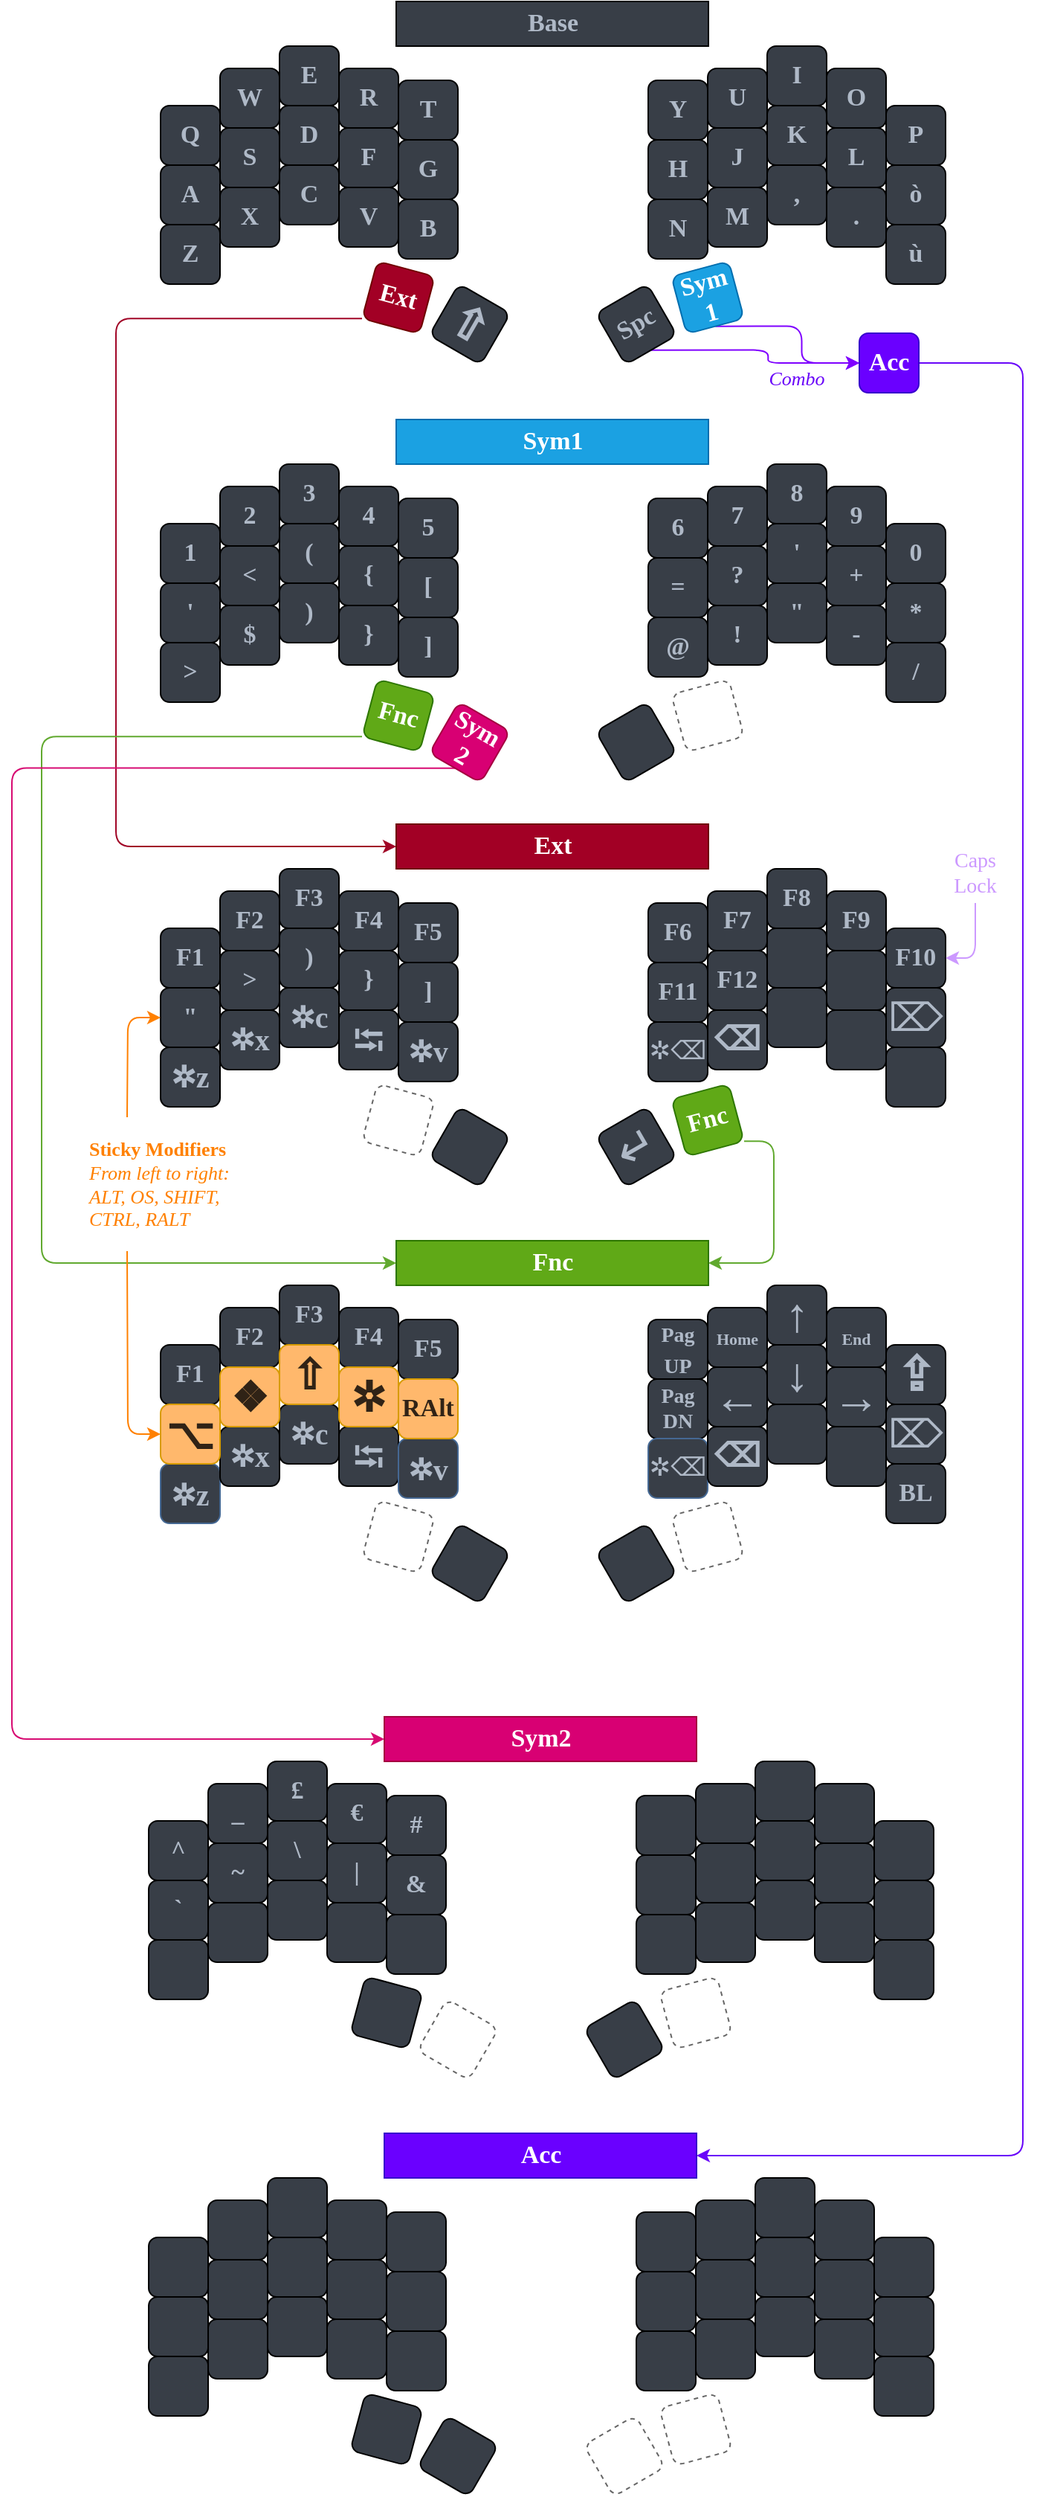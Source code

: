 <mxfile version="24.6.2" type="github">
  <diagram id="aUj_EmcdNalTghPSjb8S" name="Page-1">
    <mxGraphModel dx="2074" dy="1110" grid="1" gridSize="10" guides="1" tooltips="1" connect="1" arrows="1" fold="1" page="0" pageScale="1" pageWidth="827" pageHeight="1169" math="0" shadow="0">
      <root>
        <mxCell id="0" />
        <mxCell id="1" parent="0" />
        <mxCell id="qOO70KsoDbuKheBEqoZG-1" value="Q" style="whiteSpace=wrap;html=1;aspect=fixed;fontSize=17;fontFamily=Verdana;fontStyle=1;fontColor=#AFB9C7;fillColor=#383E47;rounded=1;" parent="1" vertex="1">
          <mxGeometry x="150" y="137" width="40" height="40" as="geometry" />
        </mxCell>
        <mxCell id="qOO70KsoDbuKheBEqoZG-2" value="W" style="whiteSpace=wrap;html=1;aspect=fixed;fontSize=17;fontFamily=Verdana;fontStyle=1;fontColor=#AFB9C7;fillColor=#383E47;rounded=1;" parent="1" vertex="1">
          <mxGeometry x="190" y="112" width="40" height="40" as="geometry" />
        </mxCell>
        <mxCell id="qOO70KsoDbuKheBEqoZG-3" value="E" style="whiteSpace=wrap;html=1;aspect=fixed;fontSize=17;fontFamily=Verdana;fontStyle=1;fontColor=#AFB9C7;fillColor=#383E47;rounded=1;" parent="1" vertex="1">
          <mxGeometry x="230" y="97" width="40" height="40" as="geometry" />
        </mxCell>
        <mxCell id="qOO70KsoDbuKheBEqoZG-4" value="R" style="whiteSpace=wrap;html=1;aspect=fixed;fontSize=17;fontFamily=Verdana;fontStyle=1;fontColor=#AFB9C7;fillColor=#383E47;rounded=1;" parent="1" vertex="1">
          <mxGeometry x="270" y="112" width="40" height="40" as="geometry" />
        </mxCell>
        <mxCell id="qOO70KsoDbuKheBEqoZG-5" value="T" style="whiteSpace=wrap;html=1;aspect=fixed;fontSize=17;fontFamily=Verdana;fontStyle=1;fontColor=#AFB9C7;fillColor=#383E47;rounded=1;" parent="1" vertex="1">
          <mxGeometry x="310" y="120" width="40" height="40" as="geometry" />
        </mxCell>
        <mxCell id="qOO70KsoDbuKheBEqoZG-6" value="A" style="whiteSpace=wrap;html=1;aspect=fixed;fontSize=17;fontFamily=Verdana;fontStyle=1;fontColor=#AFB9C7;fillColor=#383E47;rounded=1;" parent="1" vertex="1">
          <mxGeometry x="150" y="177" width="40" height="40" as="geometry" />
        </mxCell>
        <mxCell id="qOO70KsoDbuKheBEqoZG-7" value="S" style="whiteSpace=wrap;html=1;aspect=fixed;fontSize=17;fontFamily=Verdana;fontStyle=1;fontColor=#AFB9C7;fillColor=#383E47;rounded=1;" parent="1" vertex="1">
          <mxGeometry x="190" y="152" width="40" height="40" as="geometry" />
        </mxCell>
        <mxCell id="qOO70KsoDbuKheBEqoZG-8" value="D" style="whiteSpace=wrap;html=1;aspect=fixed;fontSize=17;fontFamily=Verdana;fontStyle=1;fontColor=#AFB9C7;fillColor=#383E47;rounded=1;" parent="1" vertex="1">
          <mxGeometry x="230" y="137" width="40" height="40" as="geometry" />
        </mxCell>
        <mxCell id="qOO70KsoDbuKheBEqoZG-9" value="F" style="whiteSpace=wrap;html=1;aspect=fixed;fontSize=17;fontFamily=Verdana;fontStyle=1;fontColor=#AFB9C7;fillColor=#383E47;rounded=1;" parent="1" vertex="1">
          <mxGeometry x="270" y="152" width="40" height="40" as="geometry" />
        </mxCell>
        <mxCell id="qOO70KsoDbuKheBEqoZG-10" value="G" style="whiteSpace=wrap;html=1;aspect=fixed;fontSize=17;fontFamily=Verdana;fontStyle=1;fontColor=#AFB9C7;fillColor=#383E47;rounded=1;" parent="1" vertex="1">
          <mxGeometry x="310" y="160" width="40" height="40" as="geometry" />
        </mxCell>
        <mxCell id="qOO70KsoDbuKheBEqoZG-11" value="Z" style="whiteSpace=wrap;html=1;aspect=fixed;fontSize=17;fontFamily=Verdana;fontStyle=1;fontColor=#AFB9C7;fillColor=#383E47;rounded=1;" parent="1" vertex="1">
          <mxGeometry x="150" y="217" width="40" height="40" as="geometry" />
        </mxCell>
        <mxCell id="qOO70KsoDbuKheBEqoZG-12" value="X" style="whiteSpace=wrap;html=1;aspect=fixed;fontSize=17;fontFamily=Verdana;fontStyle=1;fontColor=#AFB9C7;fillColor=#383E47;rounded=1;" parent="1" vertex="1">
          <mxGeometry x="190" y="192" width="40" height="40" as="geometry" />
        </mxCell>
        <mxCell id="qOO70KsoDbuKheBEqoZG-13" value="C" style="whiteSpace=wrap;html=1;aspect=fixed;fontSize=17;fontFamily=Verdana;fontStyle=1;fontColor=#AFB9C7;fillColor=#383E47;rounded=1;" parent="1" vertex="1">
          <mxGeometry x="230" y="177" width="40" height="40" as="geometry" />
        </mxCell>
        <mxCell id="qOO70KsoDbuKheBEqoZG-14" value="V" style="whiteSpace=wrap;html=1;aspect=fixed;fontSize=17;fontFamily=Verdana;fontStyle=1;fontColor=#AFB9C7;fillColor=#383E47;rounded=1;" parent="1" vertex="1">
          <mxGeometry x="270" y="192" width="40" height="40" as="geometry" />
        </mxCell>
        <mxCell id="qOO70KsoDbuKheBEqoZG-15" value="B" style="whiteSpace=wrap;html=1;aspect=fixed;fontSize=17;fontFamily=Verdana;fontStyle=1;fontColor=#AFB9C7;fillColor=#383E47;rounded=1;" parent="1" vertex="1">
          <mxGeometry x="310" y="200" width="40" height="40" as="geometry" />
        </mxCell>
        <mxCell id="qOO70KsoDbuKheBEqoZG-248" style="edgeStyle=orthogonalEdgeStyle;rounded=1;orthogonalLoop=1;jettySize=auto;html=1;exitX=0;exitY=1;exitDx=0;exitDy=0;entryX=0;entryY=0.5;entryDx=0;entryDy=0;fontFamily=Verdana;fontSize=14;fontColor=#9933FF;strokeColor=#A10627;" parent="1" source="qOO70KsoDbuKheBEqoZG-16" target="qOO70KsoDbuKheBEqoZG-140" edge="1">
          <mxGeometry relative="1" as="geometry">
            <Array as="points">
              <mxPoint x="120" y="280" />
              <mxPoint x="120" y="635" />
            </Array>
          </mxGeometry>
        </mxCell>
        <mxCell id="qOO70KsoDbuKheBEqoZG-16" value="Ext" style="whiteSpace=wrap;html=1;aspect=fixed;rotation=15;fontSize=17;fontFamily=Verdana;fontStyle=1;fillColor=#a20025;strokeColor=#6F0000;fontColor=#ffffff;rounded=1;" parent="1" vertex="1">
          <mxGeometry x="290" y="246" width="40" height="40" as="geometry" />
        </mxCell>
        <mxCell id="qOO70KsoDbuKheBEqoZG-17" value="&lt;span style=&quot;font-family: &amp;quot;segoe ui emoji&amp;quot;, &amp;quot;apple color emoji&amp;quot;, &amp;quot;noto color emoji&amp;quot;; font-size: 30px;&quot;&gt;&lt;font style=&quot;font-size: 30px;&quot;&gt;⇧&lt;/font&gt;&lt;/span&gt;" style="whiteSpace=wrap;html=1;aspect=fixed;rotation=30;fontSize=30;fontFamily=Verdana;fontStyle=1;fontColor=#AFB9C7;fillColor=#383E47;rounded=1;" parent="1" vertex="1">
          <mxGeometry x="338" y="264" width="40" height="40" as="geometry" />
        </mxCell>
        <mxCell id="qOO70KsoDbuKheBEqoZG-18" value="Y" style="whiteSpace=wrap;html=1;aspect=fixed;fontSize=17;fontFamily=Verdana;fontStyle=1;fontColor=#AFB9C7;fillColor=#383E47;rounded=1;" parent="1" vertex="1">
          <mxGeometry x="478" y="120" width="40" height="40" as="geometry" />
        </mxCell>
        <mxCell id="qOO70KsoDbuKheBEqoZG-19" value="U" style="whiteSpace=wrap;html=1;aspect=fixed;fontSize=17;fontFamily=Verdana;fontStyle=1;fontColor=#AFB9C7;fillColor=#383E47;rounded=1;" parent="1" vertex="1">
          <mxGeometry x="518" y="112" width="40" height="40" as="geometry" />
        </mxCell>
        <mxCell id="qOO70KsoDbuKheBEqoZG-20" value="I" style="whiteSpace=wrap;html=1;aspect=fixed;fontSize=17;fontFamily=Verdana;fontStyle=1;fontColor=#AFB9C7;fillColor=#383E47;rounded=1;" parent="1" vertex="1">
          <mxGeometry x="558" y="97" width="40" height="40" as="geometry" />
        </mxCell>
        <mxCell id="qOO70KsoDbuKheBEqoZG-21" value="O" style="whiteSpace=wrap;html=1;aspect=fixed;fontSize=17;fontFamily=Verdana;fontStyle=1;fontColor=#AFB9C7;fillColor=#383E47;rounded=1;" parent="1" vertex="1">
          <mxGeometry x="598" y="112" width="40" height="40" as="geometry" />
        </mxCell>
        <mxCell id="qOO70KsoDbuKheBEqoZG-22" value="P" style="whiteSpace=wrap;html=1;aspect=fixed;fontSize=17;fontFamily=Verdana;fontStyle=1;fontColor=#AFB9C7;fillColor=#383E47;rounded=1;" parent="1" vertex="1">
          <mxGeometry x="638" y="137" width="40" height="40" as="geometry" />
        </mxCell>
        <mxCell id="qOO70KsoDbuKheBEqoZG-23" value="H" style="whiteSpace=wrap;html=1;aspect=fixed;fontSize=17;fontFamily=Verdana;fontStyle=1;fontColor=#AFB9C7;fillColor=#383E47;rounded=1;" parent="1" vertex="1">
          <mxGeometry x="478" y="160" width="40" height="40" as="geometry" />
        </mxCell>
        <mxCell id="qOO70KsoDbuKheBEqoZG-24" value="J" style="whiteSpace=wrap;html=1;aspect=fixed;fontSize=17;fontFamily=Verdana;fontStyle=1;fontColor=#AFB9C7;fillColor=#383E47;rounded=1;" parent="1" vertex="1">
          <mxGeometry x="518" y="152" width="40" height="40" as="geometry" />
        </mxCell>
        <mxCell id="qOO70KsoDbuKheBEqoZG-25" value="K" style="whiteSpace=wrap;html=1;aspect=fixed;fontSize=17;fontFamily=Verdana;fontStyle=1;fontColor=#AFB9C7;fillColor=#383E47;rounded=1;" parent="1" vertex="1">
          <mxGeometry x="558" y="137" width="40" height="40" as="geometry" />
        </mxCell>
        <mxCell id="qOO70KsoDbuKheBEqoZG-26" value="L" style="whiteSpace=wrap;html=1;aspect=fixed;fontSize=17;fontFamily=Verdana;fontStyle=1;fontColor=#AFB9C7;fillColor=#383E47;rounded=1;" parent="1" vertex="1">
          <mxGeometry x="598" y="152" width="40" height="40" as="geometry" />
        </mxCell>
        <mxCell id="qOO70KsoDbuKheBEqoZG-27" value="ò" style="whiteSpace=wrap;html=1;aspect=fixed;fontSize=17;fontFamily=Verdana;fontStyle=1;fontColor=#AFB9C7;fillColor=#383E47;rounded=1;" parent="1" vertex="1">
          <mxGeometry x="638" y="177" width="40" height="40" as="geometry" />
        </mxCell>
        <mxCell id="qOO70KsoDbuKheBEqoZG-28" value="N" style="whiteSpace=wrap;html=1;aspect=fixed;fontSize=17;fontFamily=Verdana;fontStyle=1;fontColor=#AFB9C7;fillColor=#383E47;rounded=1;" parent="1" vertex="1">
          <mxGeometry x="478" y="200" width="40" height="40" as="geometry" />
        </mxCell>
        <mxCell id="qOO70KsoDbuKheBEqoZG-29" value="M" style="whiteSpace=wrap;html=1;aspect=fixed;fontSize=17;fontFamily=Verdana;fontStyle=1;fontColor=#AFB9C7;fillColor=#383E47;rounded=1;" parent="1" vertex="1">
          <mxGeometry x="518" y="192" width="40" height="40" as="geometry" />
        </mxCell>
        <mxCell id="qOO70KsoDbuKheBEqoZG-30" value="," style="whiteSpace=wrap;html=1;aspect=fixed;fontSize=17;fontFamily=Verdana;fontStyle=1;fontColor=#AFB9C7;fillColor=#383E47;rounded=1;" parent="1" vertex="1">
          <mxGeometry x="558" y="177" width="40" height="40" as="geometry" />
        </mxCell>
        <mxCell id="qOO70KsoDbuKheBEqoZG-31" value="." style="whiteSpace=wrap;html=1;aspect=fixed;fontSize=17;fontFamily=Verdana;fontStyle=1;fontColor=#AFB9C7;fillColor=#383E47;rounded=1;" parent="1" vertex="1">
          <mxGeometry x="598" y="192" width="40" height="40" as="geometry" />
        </mxCell>
        <mxCell id="qOO70KsoDbuKheBEqoZG-32" value="ù" style="whiteSpace=wrap;html=1;aspect=fixed;fontSize=17;fontFamily=Verdana;fontStyle=1;fontColor=#AFB9C7;fillColor=#383E47;rounded=1;" parent="1" vertex="1">
          <mxGeometry x="638" y="217" width="40" height="40" as="geometry" />
        </mxCell>
        <mxCell id="qOO70KsoDbuKheBEqoZG-245" style="edgeStyle=orthogonalEdgeStyle;rounded=1;orthogonalLoop=1;jettySize=auto;html=1;exitX=0.5;exitY=1;exitDx=0;exitDy=0;entryX=0;entryY=0.5;entryDx=0;entryDy=0;fontFamily=Verdana;fontSize=14;fontColor=#6906F9;strokeColor=#7F00FF;" parent="1" source="qOO70KsoDbuKheBEqoZG-33" target="qOO70KsoDbuKheBEqoZG-145" edge="1">
          <mxGeometry relative="1" as="geometry" />
        </mxCell>
        <mxCell id="qOO70KsoDbuKheBEqoZG-33" value="Spc" style="whiteSpace=wrap;html=1;aspect=fixed;rotation=-30;fontSize=17;fontFamily=Verdana;fontStyle=1;fontColor=#AFB9C7;fillColor=#383E47;rounded=1;" parent="1" vertex="1">
          <mxGeometry x="450" y="264" width="40" height="40" as="geometry" />
        </mxCell>
        <mxCell id="qOO70KsoDbuKheBEqoZG-246" style="edgeStyle=orthogonalEdgeStyle;rounded=1;orthogonalLoop=1;jettySize=auto;html=1;exitX=0.5;exitY=1;exitDx=0;exitDy=0;entryX=0;entryY=0.5;entryDx=0;entryDy=0;fontFamily=Verdana;fontSize=14;fontColor=#6906F9;strokeColor=#7F00FF;" parent="1" source="qOO70KsoDbuKheBEqoZG-34" target="qOO70KsoDbuKheBEqoZG-145" edge="1">
          <mxGeometry relative="1" as="geometry" />
        </mxCell>
        <mxCell id="qOO70KsoDbuKheBEqoZG-34" value="Sym&lt;br&gt;1" style="whiteSpace=wrap;html=1;aspect=fixed;rotation=-15;fontSize=17;fontFamily=Verdana;fontStyle=1;fillColor=#1ba1e2;strokeColor=#006EAF;fontColor=#ffffff;rounded=1;" parent="1" vertex="1">
          <mxGeometry x="498" y="246" width="40" height="40" as="geometry" />
        </mxCell>
        <mxCell id="qOO70KsoDbuKheBEqoZG-35" value="&lt;b&gt;Base&lt;/b&gt;" style="rounded=0;whiteSpace=wrap;html=1;fontFamily=Verdana;fontSize=17;fontColor=#AFB9C7;fillColor=#383E47;" parent="1" vertex="1">
          <mxGeometry x="308.5" y="67" width="210" height="30" as="geometry" />
        </mxCell>
        <mxCell id="qOO70KsoDbuKheBEqoZG-36" value="1" style="whiteSpace=wrap;html=1;aspect=fixed;fontSize=17;fontFamily=Verdana;fontStyle=1;fontColor=#AFB9C7;fillColor=#383E47;rounded=1;" parent="1" vertex="1">
          <mxGeometry x="150" y="418" width="40" height="40" as="geometry" />
        </mxCell>
        <mxCell id="qOO70KsoDbuKheBEqoZG-37" value="2" style="whiteSpace=wrap;html=1;aspect=fixed;fontSize=17;fontFamily=Verdana;fontStyle=1;fontColor=#AFB9C7;fillColor=#383E47;rounded=1;" parent="1" vertex="1">
          <mxGeometry x="190" y="393" width="40" height="40" as="geometry" />
        </mxCell>
        <mxCell id="qOO70KsoDbuKheBEqoZG-38" value="3" style="whiteSpace=wrap;html=1;aspect=fixed;fontSize=17;fontFamily=Verdana;fontStyle=1;fontColor=#AFB9C7;fillColor=#383E47;rounded=1;" parent="1" vertex="1">
          <mxGeometry x="230" y="378" width="40" height="40" as="geometry" />
        </mxCell>
        <mxCell id="qOO70KsoDbuKheBEqoZG-39" value="4" style="whiteSpace=wrap;html=1;aspect=fixed;fontSize=17;fontFamily=Verdana;fontStyle=1;fontColor=#AFB9C7;fillColor=#383E47;rounded=1;" parent="1" vertex="1">
          <mxGeometry x="270" y="393" width="40" height="40" as="geometry" />
        </mxCell>
        <mxCell id="qOO70KsoDbuKheBEqoZG-40" value="5" style="whiteSpace=wrap;html=1;aspect=fixed;fontSize=17;fontFamily=Verdana;fontStyle=1;fontColor=#AFB9C7;fillColor=#383E47;rounded=1;" parent="1" vertex="1">
          <mxGeometry x="310" y="401" width="40" height="40" as="geometry" />
        </mxCell>
        <mxCell id="qOO70KsoDbuKheBEqoZG-41" value="&#39;" style="whiteSpace=wrap;html=1;aspect=fixed;fontSize=17;fontFamily=Verdana;fontStyle=1;fontColor=#AFB9C7;fillColor=#383E47;rounded=1;" parent="1" vertex="1">
          <mxGeometry x="150" y="458" width="40" height="40" as="geometry" />
        </mxCell>
        <mxCell id="qOO70KsoDbuKheBEqoZG-42" value="&amp;lt;" style="whiteSpace=wrap;html=1;aspect=fixed;fontSize=17;fontFamily=Verdana;fontStyle=1;fontColor=#AFB9C7;fillColor=#383E47;rounded=1;" parent="1" vertex="1">
          <mxGeometry x="190" y="433" width="40" height="40" as="geometry" />
        </mxCell>
        <mxCell id="qOO70KsoDbuKheBEqoZG-43" value="(" style="whiteSpace=wrap;html=1;aspect=fixed;fontSize=17;fontFamily=Verdana;fontStyle=1;fontColor=#AFB9C7;fillColor=#383E47;rounded=1;" parent="1" vertex="1">
          <mxGeometry x="230" y="418" width="40" height="40" as="geometry" />
        </mxCell>
        <mxCell id="qOO70KsoDbuKheBEqoZG-44" value="{" style="whiteSpace=wrap;html=1;aspect=fixed;fontSize=17;fontFamily=Verdana;fontStyle=1;fontColor=#AFB9C7;fillColor=#383E47;rounded=1;" parent="1" vertex="1">
          <mxGeometry x="270" y="433" width="40" height="40" as="geometry" />
        </mxCell>
        <mxCell id="qOO70KsoDbuKheBEqoZG-45" value="[" style="whiteSpace=wrap;html=1;aspect=fixed;fontSize=17;fontFamily=Verdana;fontStyle=1;fontColor=#AFB9C7;fillColor=#383E47;rounded=1;" parent="1" vertex="1">
          <mxGeometry x="310" y="441" width="40" height="40" as="geometry" />
        </mxCell>
        <mxCell id="qOO70KsoDbuKheBEqoZG-46" value="&amp;gt;" style="whiteSpace=wrap;html=1;aspect=fixed;fontSize=17;fontFamily=Verdana;fontStyle=1;fontColor=#AFB9C7;fillColor=#383E47;rounded=1;" parent="1" vertex="1">
          <mxGeometry x="150" y="498" width="40" height="40" as="geometry" />
        </mxCell>
        <mxCell id="qOO70KsoDbuKheBEqoZG-47" value="$" style="whiteSpace=wrap;html=1;aspect=fixed;fontSize=17;fontFamily=Verdana;fontStyle=1;fontColor=#AFB9C7;fillColor=#383E47;rounded=1;" parent="1" vertex="1">
          <mxGeometry x="190" y="473" width="40" height="40" as="geometry" />
        </mxCell>
        <mxCell id="qOO70KsoDbuKheBEqoZG-48" value=")" style="whiteSpace=wrap;html=1;aspect=fixed;fontSize=17;fontFamily=Verdana;fontStyle=1;fontColor=#AFB9C7;fillColor=#383E47;rounded=1;" parent="1" vertex="1">
          <mxGeometry x="230" y="458" width="40" height="40" as="geometry" />
        </mxCell>
        <mxCell id="qOO70KsoDbuKheBEqoZG-49" value="}" style="whiteSpace=wrap;html=1;aspect=fixed;fontSize=17;fontFamily=Verdana;fontStyle=1;fontColor=#AFB9C7;fillColor=#383E47;rounded=1;" parent="1" vertex="1">
          <mxGeometry x="270" y="473" width="40" height="40" as="geometry" />
        </mxCell>
        <mxCell id="qOO70KsoDbuKheBEqoZG-50" value="]" style="whiteSpace=wrap;html=1;aspect=fixed;fontSize=17;fontFamily=Verdana;fontStyle=1;fontColor=#AFB9C7;fillColor=#383E47;rounded=1;" parent="1" vertex="1">
          <mxGeometry x="310" y="481" width="40" height="40" as="geometry" />
        </mxCell>
        <mxCell id="qOO70KsoDbuKheBEqoZG-251" style="edgeStyle=orthogonalEdgeStyle;rounded=1;orthogonalLoop=1;jettySize=auto;html=1;exitX=0;exitY=1;exitDx=0;exitDy=0;entryX=0;entryY=0.5;entryDx=0;entryDy=0;fontFamily=Verdana;fontSize=14;fontColor=#61A92F;strokeColor=#61A92F;" parent="1" source="qOO70KsoDbuKheBEqoZG-51" target="qOO70KsoDbuKheBEqoZG-187" edge="1">
          <mxGeometry relative="1" as="geometry">
            <Array as="points">
              <mxPoint x="70" y="561" />
              <mxPoint x="70" y="915" />
            </Array>
          </mxGeometry>
        </mxCell>
        <mxCell id="qOO70KsoDbuKheBEqoZG-51" value="Fnc" style="whiteSpace=wrap;html=1;aspect=fixed;rotation=15;fontSize=17;fontFamily=Verdana;fontStyle=1;fontColor=#ffffff;fillColor=#60a917;strokeColor=#2D7600;rounded=1;" parent="1" vertex="1">
          <mxGeometry x="290" y="527" width="40" height="40" as="geometry" />
        </mxCell>
        <mxCell id="qOO70KsoDbuKheBEqoZG-289" style="edgeStyle=orthogonalEdgeStyle;rounded=1;orthogonalLoop=1;jettySize=auto;html=1;exitX=0.5;exitY=1;exitDx=0;exitDy=0;entryX=0;entryY=0.5;entryDx=0;entryDy=0;fontFamily=Verdana;fontSize=11;fontColor=#383E47;strokeColor=#D70B72;" parent="1" source="qOO70KsoDbuKheBEqoZG-52" target="qOO70KsoDbuKheBEqoZG-288" edge="1">
          <mxGeometry relative="1" as="geometry">
            <Array as="points">
              <mxPoint x="50" y="582" />
              <mxPoint x="50" y="1235" />
            </Array>
          </mxGeometry>
        </mxCell>
        <mxCell id="qOO70KsoDbuKheBEqoZG-52" value="Sym&lt;br&gt;2" style="whiteSpace=wrap;html=1;aspect=fixed;rotation=30;fontSize=17;fontFamily=Verdana;fontStyle=1;fontColor=#ffffff;fillColor=#d80073;strokeColor=#A50040;rounded=1;" parent="1" vertex="1">
          <mxGeometry x="338" y="545" width="40" height="40" as="geometry" />
        </mxCell>
        <mxCell id="qOO70KsoDbuKheBEqoZG-53" value="6" style="whiteSpace=wrap;html=1;aspect=fixed;fontSize=17;fontFamily=Verdana;fontStyle=1;fontColor=#AFB9C7;fillColor=#383E47;rounded=1;" parent="1" vertex="1">
          <mxGeometry x="478" y="401" width="40" height="40" as="geometry" />
        </mxCell>
        <mxCell id="qOO70KsoDbuKheBEqoZG-54" value="7" style="whiteSpace=wrap;html=1;aspect=fixed;fontSize=17;fontFamily=Verdana;fontStyle=1;fontColor=#AFB9C7;fillColor=#383E47;rounded=1;" parent="1" vertex="1">
          <mxGeometry x="518" y="393" width="40" height="40" as="geometry" />
        </mxCell>
        <mxCell id="qOO70KsoDbuKheBEqoZG-55" value="8" style="whiteSpace=wrap;html=1;aspect=fixed;fontSize=17;fontFamily=Verdana;fontStyle=1;fontColor=#AFB9C7;fillColor=#383E47;rounded=1;" parent="1" vertex="1">
          <mxGeometry x="558" y="378" width="40" height="40" as="geometry" />
        </mxCell>
        <mxCell id="qOO70KsoDbuKheBEqoZG-56" value="9" style="whiteSpace=wrap;html=1;aspect=fixed;fontSize=17;fontFamily=Verdana;fontStyle=1;fontColor=#AFB9C7;fillColor=#383E47;rounded=1;" parent="1" vertex="1">
          <mxGeometry x="598" y="393" width="40" height="40" as="geometry" />
        </mxCell>
        <mxCell id="qOO70KsoDbuKheBEqoZG-57" value="0" style="whiteSpace=wrap;html=1;aspect=fixed;fontSize=17;fontFamily=Verdana;fontStyle=1;fontColor=#AFB9C7;fillColor=#383E47;rounded=1;" parent="1" vertex="1">
          <mxGeometry x="638" y="418" width="40" height="40" as="geometry" />
        </mxCell>
        <mxCell id="qOO70KsoDbuKheBEqoZG-58" value="=" style="whiteSpace=wrap;html=1;aspect=fixed;fontSize=17;fontFamily=Verdana;fontStyle=1;fontColor=#AFB9C7;fillColor=#383E47;rounded=1;" parent="1" vertex="1">
          <mxGeometry x="478" y="441" width="40" height="40" as="geometry" />
        </mxCell>
        <mxCell id="qOO70KsoDbuKheBEqoZG-59" value="?" style="whiteSpace=wrap;html=1;aspect=fixed;fontSize=17;fontFamily=Verdana;fontStyle=1;fontColor=#AFB9C7;fillColor=#383E47;rounded=1;" parent="1" vertex="1">
          <mxGeometry x="518" y="433" width="40" height="40" as="geometry" />
        </mxCell>
        <mxCell id="qOO70KsoDbuKheBEqoZG-60" value="&#39;" style="whiteSpace=wrap;html=1;aspect=fixed;fontSize=17;fontFamily=Verdana;fontStyle=1;fontColor=#AFB9C7;fillColor=#383E47;rounded=1;" parent="1" vertex="1">
          <mxGeometry x="558" y="418" width="40" height="40" as="geometry" />
        </mxCell>
        <mxCell id="qOO70KsoDbuKheBEqoZG-61" value="+" style="whiteSpace=wrap;html=1;aspect=fixed;fontSize=17;fontFamily=Verdana;fontStyle=1;fontColor=#AFB9C7;fillColor=#383E47;rounded=1;" parent="1" vertex="1">
          <mxGeometry x="598" y="433" width="40" height="40" as="geometry" />
        </mxCell>
        <mxCell id="qOO70KsoDbuKheBEqoZG-62" value="*" style="whiteSpace=wrap;html=1;aspect=fixed;fontSize=17;fontFamily=Verdana;fontStyle=1;fontColor=#AFB9C7;fillColor=#383E47;rounded=1;" parent="1" vertex="1">
          <mxGeometry x="638" y="458" width="40" height="40" as="geometry" />
        </mxCell>
        <mxCell id="qOO70KsoDbuKheBEqoZG-63" value="@" style="whiteSpace=wrap;html=1;aspect=fixed;fontSize=17;fontFamily=Verdana;fontStyle=1;fontColor=#AFB9C7;fillColor=#383E47;rounded=1;" parent="1" vertex="1">
          <mxGeometry x="478" y="481" width="40" height="40" as="geometry" />
        </mxCell>
        <mxCell id="qOO70KsoDbuKheBEqoZG-64" value="!" style="whiteSpace=wrap;html=1;aspect=fixed;fontSize=17;fontFamily=Verdana;fontStyle=1;fontColor=#AFB9C7;fillColor=#383E47;rounded=1;" parent="1" vertex="1">
          <mxGeometry x="518" y="473" width="40" height="40" as="geometry" />
        </mxCell>
        <mxCell id="qOO70KsoDbuKheBEqoZG-65" value="&quot;" style="whiteSpace=wrap;html=1;aspect=fixed;fontSize=17;fontFamily=Verdana;fontStyle=1;fontColor=#AFB9C7;fillColor=#383E47;rounded=1;" parent="1" vertex="1">
          <mxGeometry x="558" y="458" width="40" height="40" as="geometry" />
        </mxCell>
        <mxCell id="qOO70KsoDbuKheBEqoZG-66" value="-" style="whiteSpace=wrap;html=1;aspect=fixed;fontSize=17;fontFamily=Verdana;fontStyle=1;fontColor=#AFB9C7;fillColor=#383E47;rounded=1;" parent="1" vertex="1">
          <mxGeometry x="598" y="473" width="40" height="40" as="geometry" />
        </mxCell>
        <mxCell id="qOO70KsoDbuKheBEqoZG-67" value="/" style="whiteSpace=wrap;html=1;aspect=fixed;fontSize=17;fontFamily=Verdana;fontStyle=1;fontColor=#AFB9C7;fillColor=#383E47;rounded=1;" parent="1" vertex="1">
          <mxGeometry x="638" y="498" width="40" height="40" as="geometry" />
        </mxCell>
        <mxCell id="qOO70KsoDbuKheBEqoZG-68" value="" style="whiteSpace=wrap;html=1;aspect=fixed;rotation=-30;fontSize=17;fontFamily=Verdana;fontStyle=1;fontColor=#AFB9C7;fillColor=#383E47;rounded=1;" parent="1" vertex="1">
          <mxGeometry x="450" y="545" width="40" height="40" as="geometry" />
        </mxCell>
        <mxCell id="qOO70KsoDbuKheBEqoZG-69" value="" style="whiteSpace=wrap;html=1;aspect=fixed;rotation=-15;fontSize=17;fontFamily=Verdana;fontStyle=1;fontColor=#333333;fillColor=none;strokeColor=#666666;shadow=0;sketch=0;rounded=1;glass=0;dashed=1;" parent="1" vertex="1">
          <mxGeometry x="498" y="527" width="40" height="40" as="geometry" />
        </mxCell>
        <mxCell id="qOO70KsoDbuKheBEqoZG-70" value="&lt;b&gt;Sym1&lt;/b&gt;" style="rounded=0;whiteSpace=wrap;html=1;fontFamily=Verdana;fontSize=17;fillColor=#1ba1e2;strokeColor=#006EAF;fontStyle=0;fontColor=#ffffff;" parent="1" vertex="1">
          <mxGeometry x="308.5" y="348" width="210" height="30" as="geometry" />
        </mxCell>
        <mxCell id="qOO70KsoDbuKheBEqoZG-106" value="&lt;div&gt;F1&lt;/div&gt;" style="whiteSpace=wrap;html=1;aspect=fixed;fontSize=17;fontFamily=Verdana;fontStyle=1;fontColor=#AFB9C7;fillColor=#383E47;rounded=1;" parent="1" vertex="1">
          <mxGeometry x="150" y="690" width="40" height="40" as="geometry" />
        </mxCell>
        <mxCell id="qOO70KsoDbuKheBEqoZG-107" value="F2" style="whiteSpace=wrap;html=1;aspect=fixed;fontSize=17;fontFamily=Verdana;fontStyle=1;fontColor=#AFB9C7;fillColor=#383E47;rounded=1;" parent="1" vertex="1">
          <mxGeometry x="190" y="665" width="40" height="40" as="geometry" />
        </mxCell>
        <mxCell id="qOO70KsoDbuKheBEqoZG-108" value="F3" style="whiteSpace=wrap;html=1;aspect=fixed;fontSize=17;fontFamily=Verdana;fontStyle=1;fontColor=#AFB9C7;fillColor=#383E47;rounded=1;" parent="1" vertex="1">
          <mxGeometry x="230" y="650" width="40" height="40" as="geometry" />
        </mxCell>
        <mxCell id="qOO70KsoDbuKheBEqoZG-109" value="F4" style="whiteSpace=wrap;html=1;aspect=fixed;fontSize=17;fontFamily=Verdana;fontStyle=1;fontColor=#AFB9C7;fillColor=#383E47;rounded=1;" parent="1" vertex="1">
          <mxGeometry x="270" y="665" width="40" height="40" as="geometry" />
        </mxCell>
        <mxCell id="qOO70KsoDbuKheBEqoZG-110" value="F5" style="whiteSpace=wrap;html=1;aspect=fixed;fontSize=17;fontFamily=Verdana;fontStyle=1;fontColor=#AFB9C7;fillColor=#383E47;rounded=1;" parent="1" vertex="1">
          <mxGeometry x="310" y="673" width="40" height="40" as="geometry" />
        </mxCell>
        <mxCell id="qOO70KsoDbuKheBEqoZG-111" value="&quot;" style="whiteSpace=wrap;html=1;aspect=fixed;fontSize=17;fontFamily=Verdana;fontStyle=1;fillColor=#383E47;strokeColor=#000000;fontColor=#AFB9C7;rounded=1;" parent="1" vertex="1">
          <mxGeometry x="150" y="730" width="40" height="40" as="geometry" />
        </mxCell>
        <mxCell id="qOO70KsoDbuKheBEqoZG-112" value="&amp;gt;" style="whiteSpace=wrap;html=1;aspect=fixed;fontSize=17;fontFamily=Verdana;fontStyle=1;fillColor=#383E47;strokeColor=#000000;fontColor=#AFB9C7;rounded=1;" parent="1" vertex="1">
          <mxGeometry x="190" y="705" width="40" height="40" as="geometry" />
        </mxCell>
        <mxCell id="qOO70KsoDbuKheBEqoZG-113" value=")" style="whiteSpace=wrap;html=1;aspect=fixed;fontSize=17;fontFamily=Verdana;fontStyle=1;fillColor=#383E47;strokeColor=#000000;fontColor=#AFB9C7;rounded=1;" parent="1" vertex="1">
          <mxGeometry x="230" y="690" width="40" height="40" as="geometry" />
        </mxCell>
        <mxCell id="qOO70KsoDbuKheBEqoZG-114" value="}" style="whiteSpace=wrap;html=1;aspect=fixed;fontSize=17;fontFamily=Verdana;fontStyle=1;fillColor=#383E47;strokeColor=#000000;fontColor=#AFB9C7;rounded=1;" parent="1" vertex="1">
          <mxGeometry x="270" y="705" width="40" height="40" as="geometry" />
        </mxCell>
        <mxCell id="qOO70KsoDbuKheBEqoZG-115" value="]" style="whiteSpace=wrap;html=1;aspect=fixed;fontSize=17;fontFamily=Verdana;fontStyle=1;fillColor=#383E47;strokeColor=#000000;fontColor=#AFB9C7;rounded=1;" parent="1" vertex="1">
          <mxGeometry x="310" y="713" width="40" height="40" as="geometry" />
        </mxCell>
        <mxCell id="qOO70KsoDbuKheBEqoZG-116" value="&lt;span style=&quot;font-family: &amp;quot;segoe ui emoji&amp;quot;, &amp;quot;apple color emoji&amp;quot;, &amp;quot;noto color emoji&amp;quot;; font-size: 20px;&quot;&gt;✲z&lt;/span&gt;" style="whiteSpace=wrap;html=1;aspect=fixed;fontSize=17;fontFamily=Verdana;fontStyle=1;fontColor=#AFB9C7;fillColor=#383E47;rounded=1;" parent="1" vertex="1">
          <mxGeometry x="150" y="770" width="40" height="40" as="geometry" />
        </mxCell>
        <mxCell id="qOO70KsoDbuKheBEqoZG-117" value="&lt;span style=&quot;font-family: &amp;quot;segoe ui emoji&amp;quot;, &amp;quot;apple color emoji&amp;quot;, &amp;quot;noto color emoji&amp;quot;; font-size: 20px;&quot;&gt;✲x&lt;/span&gt;" style="whiteSpace=wrap;html=1;aspect=fixed;fontSize=17;fontFamily=Verdana;fontStyle=1;fontColor=#AFB9C7;fillColor=#383E47;rounded=1;" parent="1" vertex="1">
          <mxGeometry x="190" y="745" width="40" height="40" as="geometry" />
        </mxCell>
        <mxCell id="qOO70KsoDbuKheBEqoZG-118" value="&lt;span style=&quot;font-family: &amp;quot;segoe ui emoji&amp;quot;, &amp;quot;apple color emoji&amp;quot;, &amp;quot;noto color emoji&amp;quot;; font-size: 20px;&quot;&gt;✲c&lt;/span&gt;" style="whiteSpace=wrap;html=1;aspect=fixed;fontSize=17;fontFamily=Verdana;fontStyle=1;fontColor=#AFB9C7;fillColor=#383E47;rounded=1;" parent="1" vertex="1">
          <mxGeometry x="230" y="730" width="40" height="40" as="geometry" />
        </mxCell>
        <mxCell id="qOO70KsoDbuKheBEqoZG-119" value="&lt;span style=&quot;font-family: &amp;quot;segoe ui emoji&amp;quot;, &amp;quot;apple color emoji&amp;quot;, &amp;quot;noto color emoji&amp;quot;; font-size: 28px; font-weight: 400;&quot;&gt;⭾&lt;/span&gt;" style="whiteSpace=wrap;html=1;aspect=fixed;fontSize=17;fontFamily=Verdana;fontStyle=1;fontColor=#AFB9C7;fillColor=#383E47;rounded=1;" parent="1" vertex="1">
          <mxGeometry x="270" y="745" width="40" height="40" as="geometry" />
        </mxCell>
        <mxCell id="qOO70KsoDbuKheBEqoZG-120" value="&lt;span style=&quot;font-family: &amp;quot;segoe ui emoji&amp;quot;, &amp;quot;apple color emoji&amp;quot;, &amp;quot;noto color emoji&amp;quot;; font-size: 20px;&quot;&gt;✲v&lt;/span&gt;" style="whiteSpace=wrap;html=1;aspect=fixed;fontSize=17;fontFamily=Verdana;fontStyle=1;fontColor=#AFB9C7;fillColor=#383E47;rounded=1;" parent="1" vertex="1">
          <mxGeometry x="310" y="753" width="40" height="40" as="geometry" />
        </mxCell>
        <mxCell id="qOO70KsoDbuKheBEqoZG-121" value="" style="whiteSpace=wrap;html=1;aspect=fixed;rotation=15;fontSize=17;fontFamily=Verdana;fontStyle=1;fontColor=#333333;fillColor=none;strokeColor=#666666;rounded=1;shadow=0;dashed=1;glass=0;sketch=0;" parent="1" vertex="1">
          <mxGeometry x="290" y="799" width="40" height="40" as="geometry" />
        </mxCell>
        <mxCell id="qOO70KsoDbuKheBEqoZG-122" value="" style="whiteSpace=wrap;html=1;aspect=fixed;rotation=30;fontSize=17;fontFamily=Verdana;fontStyle=1;fontColor=#AFB9C7;fillColor=#383E47;rounded=1;" parent="1" vertex="1">
          <mxGeometry x="338" y="817" width="40" height="40" as="geometry" />
        </mxCell>
        <mxCell id="qOO70KsoDbuKheBEqoZG-123" value="&lt;font style=&quot;font-size: 17px;&quot;&gt;F6&lt;/font&gt;" style="whiteSpace=wrap;html=1;aspect=fixed;fontSize=14;fontFamily=Verdana;fontStyle=1;fontColor=#AFB9C7;fillColor=#383E47;rounded=1;" parent="1" vertex="1">
          <mxGeometry x="478" y="673" width="40" height="40" as="geometry" />
        </mxCell>
        <mxCell id="qOO70KsoDbuKheBEqoZG-124" value="F7" style="whiteSpace=wrap;html=1;aspect=fixed;fontSize=17;fontFamily=Verdana;fontStyle=1;fontColor=#AFB9C7;fillColor=#383E47;rounded=1;" parent="1" vertex="1">
          <mxGeometry x="518" y="665" width="40" height="40" as="geometry" />
        </mxCell>
        <mxCell id="qOO70KsoDbuKheBEqoZG-125" value="&lt;p&gt;F8&lt;br&gt;&lt;/p&gt;" style="whiteSpace=wrap;html=1;aspect=fixed;fontSize=17;fontFamily=Verdana;fontStyle=1;fontColor=#AFB9C7;fillColor=#383E47;rounded=1;" parent="1" vertex="1">
          <mxGeometry x="558" y="650" width="40" height="40" as="geometry" />
        </mxCell>
        <mxCell id="qOO70KsoDbuKheBEqoZG-126" value="&lt;span style=&quot;font-size: 17px;&quot;&gt;F9&lt;/span&gt;" style="whiteSpace=wrap;html=1;aspect=fixed;fontSize=11;fontFamily=Verdana;fontStyle=1;fontColor=#AFB9C7;fillColor=#383E47;rounded=1;" parent="1" vertex="1">
          <mxGeometry x="598" y="665" width="40" height="40" as="geometry" />
        </mxCell>
        <mxCell id="qOO70KsoDbuKheBEqoZG-127" value="F10" style="whiteSpace=wrap;html=1;aspect=fixed;fontSize=17;fontFamily=Verdana;fontStyle=1;fontColor=#AFB9C7;fillColor=#383E47;rounded=1;" parent="1" vertex="1">
          <mxGeometry x="638" y="690" width="40" height="40" as="geometry" />
        </mxCell>
        <mxCell id="qOO70KsoDbuKheBEqoZG-128" value="&lt;span style=&quot;font-size: 17px;&quot;&gt;F11&lt;/span&gt;" style="whiteSpace=wrap;html=1;aspect=fixed;fontSize=14;fontFamily=Verdana;fontStyle=1;fontColor=#AFB9C7;fillColor=#383E47;rounded=1;" parent="1" vertex="1">
          <mxGeometry x="478" y="713" width="40" height="40" as="geometry" />
        </mxCell>
        <mxCell id="qOO70KsoDbuKheBEqoZG-129" value="F12" style="whiteSpace=wrap;html=1;aspect=fixed;fontSize=17;fontFamily=Verdana;fontStyle=1;fontColor=#AFB9C7;fillColor=#383E47;rounded=1;" parent="1" vertex="1">
          <mxGeometry x="518" y="705" width="40" height="40" as="geometry" />
        </mxCell>
        <mxCell id="qOO70KsoDbuKheBEqoZG-130" value="" style="whiteSpace=wrap;html=1;aspect=fixed;fontSize=17;fontFamily=Verdana;fontStyle=1;fontColor=#AFB9C7;fillColor=#383E47;rounded=1;" parent="1" vertex="1">
          <mxGeometry x="558" y="690" width="40" height="40" as="geometry" />
        </mxCell>
        <mxCell id="qOO70KsoDbuKheBEqoZG-131" value="" style="whiteSpace=wrap;html=1;aspect=fixed;fontSize=17;fontFamily=Verdana;fontStyle=1;fontColor=#AFB9C7;fillColor=#383E47;rounded=1;" parent="1" vertex="1">
          <mxGeometry x="598" y="705" width="40" height="40" as="geometry" />
        </mxCell>
        <mxCell id="qOO70KsoDbuKheBEqoZG-132" value="&lt;span style=&quot;font-family: &amp;quot;segoe ui emoji&amp;quot;, &amp;quot;apple color emoji&amp;quot;, &amp;quot;noto color emoji&amp;quot;; font-weight: 400; font-size: 26px;&quot;&gt;&lt;font style=&quot;font-size: 26px;&quot;&gt;⌦&lt;/font&gt;&lt;/span&gt;" style="whiteSpace=wrap;html=1;aspect=fixed;fontSize=17;fontFamily=Verdana;fontStyle=1;fontColor=#AFB9C7;fillColor=#383E47;rounded=1;" parent="1" vertex="1">
          <mxGeometry x="638" y="730" width="40" height="40" as="geometry" />
        </mxCell>
        <mxCell id="qOO70KsoDbuKheBEqoZG-133" value="&lt;font style=&quot;font-size: 17px ; font-weight: normal&quot;&gt;&lt;span style=&quot;font-family: &amp;quot;segoe ui emoji&amp;quot;, &amp;quot;apple color emoji&amp;quot;, &amp;quot;noto color emoji&amp;quot;;&quot;&gt;✲&lt;/span&gt;&lt;span style=&quot;font-family: &amp;quot;segoe ui emoji&amp;quot;, &amp;quot;apple color emoji&amp;quot;, &amp;quot;noto color emoji&amp;quot;;&quot;&gt;&lt;font style=&quot;font-size: 17px&quot;&gt;⌫&lt;/font&gt;&lt;/span&gt;&lt;/font&gt;" style="whiteSpace=wrap;html=1;aspect=fixed;fontSize=17;fontFamily=Verdana;fontStyle=1;fontColor=#AFB9C7;fillColor=#383E47;rounded=1;" parent="1" vertex="1">
          <mxGeometry x="478" y="753" width="40" height="40" as="geometry" />
        </mxCell>
        <mxCell id="qOO70KsoDbuKheBEqoZG-134" value="&lt;span style=&quot;font-family: &amp;quot;segoe ui emoji&amp;quot;, &amp;quot;apple color emoji&amp;quot;, &amp;quot;noto color emoji&amp;quot;; font-size: 22px;&quot;&gt;⌫&lt;/span&gt;" style="whiteSpace=wrap;html=1;aspect=fixed;fontSize=17;fontFamily=Verdana;fontStyle=1;fontColor=#AFB9C7;fillColor=#383E47;rounded=1;" parent="1" vertex="1">
          <mxGeometry x="518" y="745" width="40" height="40" as="geometry" />
        </mxCell>
        <mxCell id="qOO70KsoDbuKheBEqoZG-135" value="" style="whiteSpace=wrap;html=1;aspect=fixed;fontSize=17;fontFamily=Verdana;fontStyle=1;fontColor=#AFB9C7;fillColor=#383E47;rounded=1;" parent="1" vertex="1">
          <mxGeometry x="558" y="730" width="40" height="40" as="geometry" />
        </mxCell>
        <mxCell id="qOO70KsoDbuKheBEqoZG-136" value="" style="whiteSpace=wrap;html=1;aspect=fixed;fontSize=17;fontFamily=Verdana;fontStyle=1;fontColor=#AFB9C7;fillColor=#383E47;rounded=1;" parent="1" vertex="1">
          <mxGeometry x="598" y="745" width="40" height="40" as="geometry" />
        </mxCell>
        <mxCell id="qOO70KsoDbuKheBEqoZG-137" value="" style="whiteSpace=wrap;html=1;aspect=fixed;fontSize=17;fontFamily=Verdana;fontStyle=1;fontColor=#AFB9C7;fillColor=#383E47;rounded=1;" parent="1" vertex="1">
          <mxGeometry x="638" y="770" width="40" height="40" as="geometry" />
        </mxCell>
        <mxCell id="qOO70KsoDbuKheBEqoZG-138" value="&lt;span style=&quot;font-family: &amp;quot;segoe ui emoji&amp;quot;, &amp;quot;apple color emoji&amp;quot;, &amp;quot;noto color emoji&amp;quot;; font-size: 32px; font-weight: 400;&quot;&gt;↵&lt;/span&gt;" style="whiteSpace=wrap;html=1;aspect=fixed;rotation=-30;fontSize=17;fontFamily=Verdana;fontStyle=1;fontColor=#AFB9C7;fillColor=#383E47;rounded=1;" parent="1" vertex="1">
          <mxGeometry x="450" y="817" width="40" height="40" as="geometry" />
        </mxCell>
        <mxCell id="qOO70KsoDbuKheBEqoZG-253" style="edgeStyle=orthogonalEdgeStyle;rounded=1;orthogonalLoop=1;jettySize=auto;html=1;exitX=1;exitY=1;exitDx=0;exitDy=0;entryX=1;entryY=0.5;entryDx=0;entryDy=0;fontFamily=Verdana;fontSize=14;fontColor=#61A92F;strokeColor=#61A92F;" parent="1" source="qOO70KsoDbuKheBEqoZG-139" target="qOO70KsoDbuKheBEqoZG-187" edge="1">
          <mxGeometry relative="1" as="geometry" />
        </mxCell>
        <mxCell id="qOO70KsoDbuKheBEqoZG-139" value="Fnc" style="whiteSpace=wrap;html=1;aspect=fixed;rotation=-15;fontSize=17;fontFamily=Verdana;fontStyle=1;fontColor=#ffffff;fillColor=#60a917;strokeColor=#2D7600;rounded=1;" parent="1" vertex="1">
          <mxGeometry x="498" y="799" width="40" height="40" as="geometry" />
        </mxCell>
        <mxCell id="qOO70KsoDbuKheBEqoZG-140" value="Ext" style="rounded=0;whiteSpace=wrap;html=1;fontFamily=Verdana;fontSize=17;fontStyle=1;fillColor=#a20025;strokeColor=#6F0000;fontColor=#ffffff;" parent="1" vertex="1">
          <mxGeometry x="308.5" y="620" width="210" height="30" as="geometry" />
        </mxCell>
        <mxCell id="qOO70KsoDbuKheBEqoZG-249" style="edgeStyle=orthogonalEdgeStyle;rounded=1;orthogonalLoop=1;jettySize=auto;html=1;exitX=1;exitY=0.5;exitDx=0;exitDy=0;entryX=1;entryY=0.5;entryDx=0;entryDy=0;fontFamily=Verdana;fontSize=14;fontColor=#9933FF;strokeColor=#6906F9;" parent="1" source="qOO70KsoDbuKheBEqoZG-145" target="qOO70KsoDbuKheBEqoZG-230" edge="1">
          <mxGeometry relative="1" as="geometry">
            <Array as="points">
              <mxPoint x="730" y="310" />
              <mxPoint x="730" y="1515" />
            </Array>
          </mxGeometry>
        </mxCell>
        <mxCell id="qOO70KsoDbuKheBEqoZG-145" value="&lt;b&gt;Acc&lt;/b&gt;" style="whiteSpace=wrap;html=1;aspect=fixed;rounded=1;shadow=0;glass=0;sketch=0;fontFamily=Verdana;fontSize=17;fontColor=#ffffff;fillColor=#6a00ff;strokeColor=#3700CC;" parent="1" vertex="1">
          <mxGeometry x="620" y="290" width="40" height="40" as="geometry" />
        </mxCell>
        <mxCell id="qOO70KsoDbuKheBEqoZG-146" value="Combo" style="text;html=1;strokeColor=none;fillColor=none;align=center;verticalAlign=middle;whiteSpace=wrap;rounded=0;shadow=0;glass=0;sketch=0;fontFamily=Verdana;fontSize=13;fontColor=#6906F9;fontStyle=2" parent="1" vertex="1">
          <mxGeometry x="558" y="310" width="40" height="20" as="geometry" />
        </mxCell>
        <mxCell id="qOO70KsoDbuKheBEqoZG-151" value="&lt;div&gt;&lt;b&gt;Sticky Modifiers&lt;/b&gt;&lt;/div&gt;&lt;div&gt;&lt;span&gt;&lt;i&gt;From left to right:&lt;/i&gt;&lt;/span&gt;&lt;/div&gt;&lt;div&gt;&lt;span&gt;&lt;i&gt;ALT, OS, SHIFT, CTRL, RALT&lt;/i&gt;&lt;/span&gt;&lt;/div&gt;" style="text;html=1;strokeColor=none;fillColor=none;align=left;verticalAlign=middle;whiteSpace=wrap;rounded=0;shadow=0;glass=0;sketch=0;fontFamily=Verdana;fontSize=13;fontColor=#FF8000;" parent="1" vertex="1">
          <mxGeometry x="100" y="817" width="110" height="90" as="geometry" />
        </mxCell>
        <mxCell id="qOO70KsoDbuKheBEqoZG-152" value="" style="endArrow=classic;html=1;fontFamily=Verdana;fontSize=13;fontColor=#FF8000;entryX=0;entryY=0.5;entryDx=0;entryDy=0;exitX=0.25;exitY=0;exitDx=0;exitDy=0;rounded=1;strokeColor=#FF8000;" parent="1" source="qOO70KsoDbuKheBEqoZG-151" target="qOO70KsoDbuKheBEqoZG-111" edge="1">
          <mxGeometry width="50" height="50" relative="1" as="geometry">
            <mxPoint x="105" y="820" as="sourcePoint" />
            <mxPoint x="430" y="540" as="targetPoint" />
            <Array as="points">
              <mxPoint x="128" y="750" />
            </Array>
          </mxGeometry>
        </mxCell>
        <mxCell id="qOO70KsoDbuKheBEqoZG-153" value="F1" style="whiteSpace=wrap;html=1;aspect=fixed;fontSize=17;fontFamily=Verdana;fontStyle=1;fontColor=#AFB9C7;fillColor=#383E47;rounded=1;" parent="1" vertex="1">
          <mxGeometry x="150" y="970" width="40" height="40" as="geometry" />
        </mxCell>
        <mxCell id="qOO70KsoDbuKheBEqoZG-154" value="F2" style="whiteSpace=wrap;html=1;aspect=fixed;fontSize=17;fontFamily=Verdana;fontStyle=1;fontColor=#AFB9C7;fillColor=#383E47;rounded=1;" parent="1" vertex="1">
          <mxGeometry x="190" y="945" width="40" height="40" as="geometry" />
        </mxCell>
        <mxCell id="qOO70KsoDbuKheBEqoZG-155" value="F3" style="whiteSpace=wrap;html=1;aspect=fixed;fontSize=17;fontFamily=Verdana;fontStyle=1;fontColor=#AFB9C7;fillColor=#383E47;rounded=1;" parent="1" vertex="1">
          <mxGeometry x="230" y="930" width="40" height="40" as="geometry" />
        </mxCell>
        <mxCell id="qOO70KsoDbuKheBEqoZG-156" value="F4" style="whiteSpace=wrap;html=1;aspect=fixed;fontSize=17;fontFamily=Verdana;fontStyle=1;fontColor=#AFB9C7;fillColor=#383E47;rounded=1;" parent="1" vertex="1">
          <mxGeometry x="270" y="945" width="40" height="40" as="geometry" />
        </mxCell>
        <mxCell id="qOO70KsoDbuKheBEqoZG-157" value="F5" style="whiteSpace=wrap;html=1;aspect=fixed;fontSize=17;fontFamily=Verdana;fontStyle=1;fontColor=#AFB9C7;fillColor=#383E47;rounded=1;" parent="1" vertex="1">
          <mxGeometry x="310" y="953" width="40" height="40" as="geometry" />
        </mxCell>
        <mxCell id="qOO70KsoDbuKheBEqoZG-163" value="&lt;span style=&quot;caret-color: rgb(175, 185, 199); color: rgb(175, 185, 199); font-family: &amp;quot;segoe ui emoji&amp;quot;, &amp;quot;apple color emoji&amp;quot;, &amp;quot;noto color emoji&amp;quot;; font-size: 20px;&quot;&gt;✲z&lt;/span&gt;" style="whiteSpace=wrap;html=1;aspect=fixed;fontSize=14;fontFamily=Verdana;fontStyle=1;fillColor=#383E47;strokeColor=#456893;fontColor=#090e14;rounded=1;" parent="1" vertex="1">
          <mxGeometry x="150" y="1050" width="40" height="40" as="geometry" />
        </mxCell>
        <mxCell id="qOO70KsoDbuKheBEqoZG-164" value="&lt;span style=&quot;font-family: &amp;quot;segoe ui emoji&amp;quot;, &amp;quot;apple color emoji&amp;quot;, &amp;quot;noto color emoji&amp;quot;; font-size: 20px;&quot;&gt;✲x&lt;/span&gt;" style="whiteSpace=wrap;html=1;aspect=fixed;fontSize=17;fontFamily=Verdana;fontStyle=1;fontColor=#AFB9C7;fillColor=#383E47;rounded=1;" parent="1" vertex="1">
          <mxGeometry x="190" y="1025" width="40" height="40" as="geometry" />
        </mxCell>
        <mxCell id="qOO70KsoDbuKheBEqoZG-165" value="&lt;span style=&quot;font-family: &amp;quot;segoe ui emoji&amp;quot;, &amp;quot;apple color emoji&amp;quot;, &amp;quot;noto color emoji&amp;quot;; font-size: 20px;&quot;&gt;✲c&lt;/span&gt;" style="whiteSpace=wrap;html=1;aspect=fixed;fontSize=17;fontFamily=Verdana;fontStyle=1;fontColor=#AFB9C7;fillColor=#383E47;rounded=1;" parent="1" vertex="1">
          <mxGeometry x="230" y="1010" width="40" height="40" as="geometry" />
        </mxCell>
        <mxCell id="qOO70KsoDbuKheBEqoZG-166" value="&lt;span style=&quot;font-family: &amp;quot;segoe ui emoji&amp;quot;, &amp;quot;apple color emoji&amp;quot;, &amp;quot;noto color emoji&amp;quot;; font-size: 28px; font-weight: 400;&quot;&gt;⭾&lt;/span&gt;" style="whiteSpace=wrap;html=1;aspect=fixed;fontSize=17;fontFamily=Verdana;fontStyle=1;fontColor=#AFB9C7;fillColor=#383E47;rounded=1;" parent="1" vertex="1">
          <mxGeometry x="270" y="1025" width="40" height="40" as="geometry" />
        </mxCell>
        <mxCell id="qOO70KsoDbuKheBEqoZG-167" value="&lt;span style=&quot;caret-color: rgb(175, 185, 199); color: rgb(175, 185, 199); font-family: &amp;quot;segoe ui emoji&amp;quot;, &amp;quot;apple color emoji&amp;quot;, &amp;quot;noto color emoji&amp;quot;; font-size: 20px;&quot;&gt;✲v&lt;/span&gt;" style="whiteSpace=wrap;html=1;aspect=fixed;fontSize=14;fontFamily=Verdana;fontStyle=1;fillColor=#383E47;strokeColor=#456893;fontColor=#090e14;rounded=1;" parent="1" vertex="1">
          <mxGeometry x="310" y="1033" width="40" height="40" as="geometry" />
        </mxCell>
        <mxCell id="qOO70KsoDbuKheBEqoZG-170" value="&lt;font style=&quot;font-size: 14px;&quot;&gt;Pag&lt;br&gt;UP&lt;/font&gt;" style="whiteSpace=wrap;html=1;aspect=fixed;fontSize=17;fontFamily=Verdana;fontStyle=1;fontColor=#AFB9C7;fillColor=#383E47;rounded=1;" parent="1" vertex="1">
          <mxGeometry x="478" y="953" width="40" height="40" as="geometry" />
        </mxCell>
        <mxCell id="qOO70KsoDbuKheBEqoZG-171" value="&lt;span style=&quot;font-size: 11px;&quot;&gt;Home&lt;/span&gt;" style="whiteSpace=wrap;html=1;aspect=fixed;fontSize=17;fontFamily=Verdana;fontStyle=1;fontColor=#AFB9C7;fillColor=#383E47;rounded=1;" parent="1" vertex="1">
          <mxGeometry x="518" y="945" width="40" height="40" as="geometry" />
        </mxCell>
        <mxCell id="qOO70KsoDbuKheBEqoZG-172" value="&lt;span style=&quot;font-family: &amp;quot;segoe ui emoji&amp;quot;, &amp;quot;apple color emoji&amp;quot;, &amp;quot;noto color emoji&amp;quot;; font-size: 32px;&quot;&gt;↑&lt;/span&gt;" style="whiteSpace=wrap;html=1;aspect=fixed;fontSize=17;fontFamily=Verdana;fontStyle=1;fontColor=#AFB9C7;fillColor=#383E47;rounded=1;" parent="1" vertex="1">
          <mxGeometry x="558" y="930" width="40" height="40" as="geometry" />
        </mxCell>
        <mxCell id="qOO70KsoDbuKheBEqoZG-173" value="&lt;span style=&quot;font-size: 11px;&quot;&gt;End&lt;/span&gt;" style="whiteSpace=wrap;html=1;aspect=fixed;fontSize=17;fontFamily=Verdana;fontStyle=1;fontColor=#AFB9C7;fillColor=#383E47;rounded=1;" parent="1" vertex="1">
          <mxGeometry x="598" y="945" width="40" height="40" as="geometry" />
        </mxCell>
        <mxCell id="qOO70KsoDbuKheBEqoZG-174" value="&lt;span style=&quot;font-family: &amp;quot;segoe ui emoji&amp;quot;, &amp;quot;apple color emoji&amp;quot;, &amp;quot;noto color emoji&amp;quot;; font-size: 32px;&quot;&gt;⇪&lt;/span&gt;" style="whiteSpace=wrap;html=1;aspect=fixed;fontSize=17;fontFamily=Verdana;fontStyle=1;fontColor=#AFB9C7;fillColor=#383E47;rounded=1;" parent="1" vertex="1">
          <mxGeometry x="638" y="970" width="40" height="40" as="geometry" />
        </mxCell>
        <mxCell id="qOO70KsoDbuKheBEqoZG-175" value="&lt;span style=&quot;font-size: 14px;&quot;&gt;Pag&lt;/span&gt;&lt;br style=&quot;font-size: 14px;&quot;&gt;&lt;span style=&quot;font-size: 14px;&quot;&gt;DN&lt;/span&gt;" style="whiteSpace=wrap;html=1;aspect=fixed;fontSize=14;fontFamily=Verdana;fontStyle=1;fontColor=#AFB9C7;fillColor=#383E47;rounded=1;" parent="1" vertex="1">
          <mxGeometry x="478" y="993" width="40" height="40" as="geometry" />
        </mxCell>
        <mxCell id="qOO70KsoDbuKheBEqoZG-176" value="&lt;span style=&quot;font-family: &amp;quot;segoe ui emoji&amp;quot;, &amp;quot;apple color emoji&amp;quot;, &amp;quot;noto color emoji&amp;quot;; font-size: 32px;&quot;&gt;←&lt;/span&gt;" style="whiteSpace=wrap;html=1;aspect=fixed;fontSize=17;fontFamily=Verdana;fontStyle=1;fontColor=#AFB9C7;fillColor=#383E47;rounded=1;" parent="1" vertex="1">
          <mxGeometry x="518" y="985" width="40" height="40" as="geometry" />
        </mxCell>
        <mxCell id="qOO70KsoDbuKheBEqoZG-177" value="&lt;span style=&quot;font-family: &amp;quot;segoe ui emoji&amp;quot;, &amp;quot;apple color emoji&amp;quot;, &amp;quot;noto color emoji&amp;quot;; font-size: 32px;&quot;&gt;↓&lt;/span&gt;" style="whiteSpace=wrap;html=1;aspect=fixed;fontSize=14;fontFamily=Verdana;fontStyle=1;fontColor=#AFB9C7;fillColor=#383E47;rounded=1;" parent="1" vertex="1">
          <mxGeometry x="558" y="970" width="40" height="40" as="geometry" />
        </mxCell>
        <mxCell id="qOO70KsoDbuKheBEqoZG-178" value="&lt;span style=&quot;font-family: &amp;quot;segoe ui emoji&amp;quot;, &amp;quot;apple color emoji&amp;quot;, &amp;quot;noto color emoji&amp;quot;; font-size: 32px;&quot;&gt;→&lt;/span&gt;" style="whiteSpace=wrap;html=1;aspect=fixed;fontSize=17;fontFamily=Verdana;fontStyle=1;fontColor=#AFB9C7;fillColor=#383E47;rounded=1;" parent="1" vertex="1">
          <mxGeometry x="598" y="985" width="40" height="40" as="geometry" />
        </mxCell>
        <mxCell id="qOO70KsoDbuKheBEqoZG-179" value="&lt;span style=&quot;font-family: &amp;quot;segoe ui emoji&amp;quot;, &amp;quot;apple color emoji&amp;quot;, &amp;quot;noto color emoji&amp;quot;; font-size: 26px; font-weight: 400;&quot;&gt;⌦&lt;/span&gt;" style="whiteSpace=wrap;html=1;aspect=fixed;fontSize=17;fontFamily=Verdana;fontStyle=1;fontColor=#AFB9C7;fillColor=#383E47;rounded=1;" parent="1" vertex="1">
          <mxGeometry x="638" y="1010" width="40" height="40" as="geometry" />
        </mxCell>
        <mxCell id="qOO70KsoDbuKheBEqoZG-180" value="&lt;span style=&quot;caret-color: rgb(175, 185, 199); color: rgb(175, 185, 199); font-size: 17px; font-weight: 400; font-family: &amp;quot;segoe ui emoji&amp;quot;, &amp;quot;apple color emoji&amp;quot;, &amp;quot;noto color emoji&amp;quot;;&quot;&gt;✲&lt;/span&gt;&lt;span style=&quot;caret-color: rgb(175, 185, 199); color: rgb(175, 185, 199); font-size: 17px; font-weight: 400; font-family: &amp;quot;segoe ui emoji&amp;quot;, &amp;quot;apple color emoji&amp;quot;, &amp;quot;noto color emoji&amp;quot;;&quot;&gt;⌫&lt;/span&gt;" style="whiteSpace=wrap;html=1;aspect=fixed;fontSize=14;fontFamily=Verdana;fontStyle=1;fillColor=#383E47;strokeColor=#456893;fontColor=#090e14;rounded=1;" parent="1" vertex="1">
          <mxGeometry x="478" y="1033" width="40" height="40" as="geometry" />
        </mxCell>
        <mxCell id="qOO70KsoDbuKheBEqoZG-181" value="&lt;span style=&quot;font-family: &amp;quot;segoe ui emoji&amp;quot;, &amp;quot;apple color emoji&amp;quot;, &amp;quot;noto color emoji&amp;quot;; font-size: 22px;&quot;&gt;⌫&lt;/span&gt;" style="whiteSpace=wrap;html=1;aspect=fixed;fontSize=17;fontFamily=Verdana;fontStyle=1;fontColor=#AFB9C7;fillColor=#383E47;rounded=1;" parent="1" vertex="1">
          <mxGeometry x="518" y="1025" width="40" height="40" as="geometry" />
        </mxCell>
        <mxCell id="qOO70KsoDbuKheBEqoZG-182" value="" style="whiteSpace=wrap;html=1;aspect=fixed;fontSize=17;fontFamily=Verdana;fontStyle=1;fontColor=#AFB9C7;fillColor=#383E47;rounded=1;" parent="1" vertex="1">
          <mxGeometry x="558" y="1010" width="40" height="40" as="geometry" />
        </mxCell>
        <mxCell id="qOO70KsoDbuKheBEqoZG-183" value="" style="whiteSpace=wrap;html=1;aspect=fixed;fontSize=17;fontFamily=Verdana;fontStyle=1;fontColor=#AFB9C7;fillColor=#383E47;rounded=1;" parent="1" vertex="1">
          <mxGeometry x="598" y="1025" width="40" height="40" as="geometry" />
        </mxCell>
        <mxCell id="qOO70KsoDbuKheBEqoZG-184" value="BL" style="whiteSpace=wrap;html=1;aspect=fixed;fontSize=17;fontFamily=Verdana;fontStyle=1;fontColor=#AFB9C7;fillColor=#383E47;rounded=1;" parent="1" vertex="1">
          <mxGeometry x="638" y="1050" width="40" height="40" as="geometry" />
        </mxCell>
        <mxCell id="qOO70KsoDbuKheBEqoZG-185" value="" style="whiteSpace=wrap;html=1;aspect=fixed;rotation=-30;fontSize=17;fontFamily=Verdana;fontStyle=1;fontColor=#AFB9C7;fillColor=#383E47;rounded=1;" parent="1" vertex="1">
          <mxGeometry x="450" y="1097" width="40" height="40" as="geometry" />
        </mxCell>
        <mxCell id="qOO70KsoDbuKheBEqoZG-186" value="" style="whiteSpace=wrap;html=1;aspect=fixed;rotation=-15;fontSize=17;fontFamily=Verdana;fontStyle=1;fontColor=#333333;fillColor=none;strokeColor=#666666;rounded=1;shadow=0;dashed=1;glass=0;sketch=0;" parent="1" vertex="1">
          <mxGeometry x="498" y="1079" width="40" height="40" as="geometry" />
        </mxCell>
        <mxCell id="qOO70KsoDbuKheBEqoZG-187" value="Fnc" style="rounded=0;whiteSpace=wrap;html=1;fontFamily=Verdana;fontSize=17;fontStyle=1;fillColor=#60a917;strokeColor=#2D7600;fontColor=#ffffff;" parent="1" vertex="1">
          <mxGeometry x="308.5" y="900" width="210" height="30" as="geometry" />
        </mxCell>
        <mxCell id="qOO70KsoDbuKheBEqoZG-190" value="&lt;span style=&quot;font-family: &amp;quot;segoe ui emoji&amp;quot;, &amp;quot;apple color emoji&amp;quot;, &amp;quot;noto color emoji&amp;quot;; font-size: 28px;&quot;&gt;⌥&lt;/span&gt;" style="whiteSpace=wrap;html=1;aspect=fixed;fontSize=17;fontFamily=Verdana;fontStyle=1;fillColor=#ffb86c;strokeColor=#d79b00;fontColor=#302316;rounded=1;" parent="1" vertex="1">
          <mxGeometry x="150" y="1010" width="40" height="40" as="geometry" />
        </mxCell>
        <mxCell id="qOO70KsoDbuKheBEqoZG-191" value="&lt;span style=&quot;font-family: &amp;quot;segoe ui emoji&amp;quot;, &amp;quot;apple color emoji&amp;quot;, &amp;quot;noto color emoji&amp;quot;; font-size: 28px;&quot;&gt;❖&lt;/span&gt;" style="whiteSpace=wrap;html=1;aspect=fixed;fontSize=17;fontFamily=Verdana;fontStyle=1;fillColor=#ffb86c;strokeColor=#d79b00;fontColor=#302316;rounded=1;" parent="1" vertex="1">
          <mxGeometry x="190" y="985" width="40" height="40" as="geometry" />
        </mxCell>
        <mxCell id="qOO70KsoDbuKheBEqoZG-192" value="&lt;span style=&quot;font-family: &amp;quot;segoe ui emoji&amp;quot;, &amp;quot;apple color emoji&amp;quot;, &amp;quot;noto color emoji&amp;quot;; font-size: 28px;&quot;&gt;⇧&lt;/span&gt;" style="whiteSpace=wrap;html=1;aspect=fixed;fontSize=17;fontFamily=Verdana;fontStyle=1;fillColor=#ffb86c;strokeColor=#d79b00;fontColor=#302316;rounded=1;" parent="1" vertex="1">
          <mxGeometry x="230" y="970" width="40" height="40" as="geometry" />
        </mxCell>
        <mxCell id="qOO70KsoDbuKheBEqoZG-193" value="&lt;span style=&quot;font-family: &amp;quot;segoe ui emoji&amp;quot;, &amp;quot;apple color emoji&amp;quot;, &amp;quot;noto color emoji&amp;quot;; font-size: 28px;&quot;&gt;✲&lt;/span&gt;" style="whiteSpace=wrap;html=1;aspect=fixed;fontSize=17;fontFamily=Verdana;fontStyle=1;fillColor=#ffb86c;strokeColor=#d79b00;fontColor=#302316;rounded=1;" parent="1" vertex="1">
          <mxGeometry x="270" y="985" width="40" height="40" as="geometry" />
        </mxCell>
        <mxCell id="qOO70KsoDbuKheBEqoZG-194" value="&lt;font&gt;RAlt&lt;/font&gt;" style="whiteSpace=wrap;html=1;aspect=fixed;fontSize=17;fontFamily=Verdana;fontStyle=1;fillColor=#ffb86c;strokeColor=#d79b00;fontColor=#302316;rounded=1;" parent="1" vertex="1">
          <mxGeometry x="310" y="993" width="40" height="40" as="geometry" />
        </mxCell>
        <mxCell id="qOO70KsoDbuKheBEqoZG-195" value="" style="endArrow=classic;html=1;fontFamily=Verdana;fontSize=14;fontColor=#FF8000;entryX=0;entryY=0.5;entryDx=0;entryDy=0;exitX=0.25;exitY=1;exitDx=0;exitDy=0;rounded=1;strokeColor=#FF8000;" parent="1" source="qOO70KsoDbuKheBEqoZG-151" target="qOO70KsoDbuKheBEqoZG-190" edge="1">
          <mxGeometry width="50" height="50" relative="1" as="geometry">
            <mxPoint x="105" y="900" as="sourcePoint" />
            <mxPoint x="430" y="790" as="targetPoint" />
            <Array as="points">
              <mxPoint x="128" y="1030" />
            </Array>
          </mxGeometry>
        </mxCell>
        <mxCell id="qOO70KsoDbuKheBEqoZG-196" value="" style="whiteSpace=wrap;html=1;aspect=fixed;fontSize=17;fontFamily=Verdana;fontStyle=1;fontColor=#AFB9C7;fillColor=#383E47;rounded=1;" parent="1" vertex="1">
          <mxGeometry x="142" y="1570" width="40" height="40" as="geometry" />
        </mxCell>
        <mxCell id="qOO70KsoDbuKheBEqoZG-197" value="" style="whiteSpace=wrap;html=1;aspect=fixed;fontSize=17;fontFamily=Verdana;fontStyle=1;fontColor=#AFB9C7;fillColor=#383E47;rounded=1;" parent="1" vertex="1">
          <mxGeometry x="182" y="1545" width="40" height="40" as="geometry" />
        </mxCell>
        <mxCell id="qOO70KsoDbuKheBEqoZG-198" value="" style="whiteSpace=wrap;html=1;aspect=fixed;fontSize=17;fontFamily=Verdana;fontStyle=1;fontColor=#AFB9C7;fillColor=#383E47;rounded=1;" parent="1" vertex="1">
          <mxGeometry x="222" y="1530" width="40" height="40" as="geometry" />
        </mxCell>
        <mxCell id="qOO70KsoDbuKheBEqoZG-199" value="" style="whiteSpace=wrap;html=1;aspect=fixed;fontSize=17;fontFamily=Verdana;fontStyle=1;fontColor=#AFB9C7;fillColor=#383E47;rounded=1;" parent="1" vertex="1">
          <mxGeometry x="262" y="1545" width="40" height="40" as="geometry" />
        </mxCell>
        <mxCell id="qOO70KsoDbuKheBEqoZG-200" value="" style="whiteSpace=wrap;html=1;aspect=fixed;fontSize=17;fontFamily=Verdana;fontStyle=1;fontColor=#AFB9C7;fillColor=#383E47;rounded=1;" parent="1" vertex="1">
          <mxGeometry x="302" y="1553" width="40" height="40" as="geometry" />
        </mxCell>
        <mxCell id="qOO70KsoDbuKheBEqoZG-201" value="" style="whiteSpace=wrap;html=1;aspect=fixed;fontSize=17;fontFamily=Verdana;fontStyle=1;fontColor=#AFB9C7;fillColor=#383E47;rounded=1;" parent="1" vertex="1">
          <mxGeometry x="142" y="1610" width="40" height="40" as="geometry" />
        </mxCell>
        <mxCell id="qOO70KsoDbuKheBEqoZG-202" value="" style="whiteSpace=wrap;html=1;aspect=fixed;fontSize=17;fontFamily=Verdana;fontStyle=1;fontColor=#AFB9C7;fillColor=#383E47;rounded=1;" parent="1" vertex="1">
          <mxGeometry x="182" y="1585" width="40" height="40" as="geometry" />
        </mxCell>
        <mxCell id="qOO70KsoDbuKheBEqoZG-203" value="" style="whiteSpace=wrap;html=1;aspect=fixed;fontSize=17;fontFamily=Verdana;fontStyle=1;fontColor=#AFB9C7;fillColor=#383E47;rounded=1;" parent="1" vertex="1">
          <mxGeometry x="222" y="1570" width="40" height="40" as="geometry" />
        </mxCell>
        <mxCell id="qOO70KsoDbuKheBEqoZG-204" value="" style="whiteSpace=wrap;html=1;aspect=fixed;fontSize=17;fontFamily=Verdana;fontStyle=1;fontColor=#AFB9C7;fillColor=#383E47;rounded=1;" parent="1" vertex="1">
          <mxGeometry x="262" y="1585" width="40" height="40" as="geometry" />
        </mxCell>
        <mxCell id="qOO70KsoDbuKheBEqoZG-205" value="" style="whiteSpace=wrap;html=1;aspect=fixed;fontSize=17;fontFamily=Verdana;fontStyle=1;fontColor=#AFB9C7;fillColor=#383E47;rounded=1;" parent="1" vertex="1">
          <mxGeometry x="302" y="1593" width="40" height="40" as="geometry" />
        </mxCell>
        <mxCell id="qOO70KsoDbuKheBEqoZG-206" value="" style="whiteSpace=wrap;html=1;aspect=fixed;fontSize=17;fontFamily=Verdana;fontStyle=1;fontColor=#AFB9C7;fillColor=#383E47;rounded=1;" parent="1" vertex="1">
          <mxGeometry x="142" y="1650" width="40" height="40" as="geometry" />
        </mxCell>
        <mxCell id="qOO70KsoDbuKheBEqoZG-207" value="" style="whiteSpace=wrap;html=1;aspect=fixed;fontSize=17;fontFamily=Verdana;fontStyle=1;fontColor=#AFB9C7;fillColor=#383E47;rounded=1;" parent="1" vertex="1">
          <mxGeometry x="182" y="1625" width="40" height="40" as="geometry" />
        </mxCell>
        <mxCell id="qOO70KsoDbuKheBEqoZG-208" value="" style="whiteSpace=wrap;html=1;aspect=fixed;fontSize=17;fontFamily=Verdana;fontStyle=1;fontColor=#AFB9C7;fillColor=#383E47;rounded=1;" parent="1" vertex="1">
          <mxGeometry x="222" y="1610" width="40" height="40" as="geometry" />
        </mxCell>
        <mxCell id="qOO70KsoDbuKheBEqoZG-209" value="" style="whiteSpace=wrap;html=1;aspect=fixed;fontSize=17;fontFamily=Verdana;fontStyle=1;fontColor=#AFB9C7;fillColor=#383E47;rounded=1;" parent="1" vertex="1">
          <mxGeometry x="262" y="1625" width="40" height="40" as="geometry" />
        </mxCell>
        <mxCell id="qOO70KsoDbuKheBEqoZG-210" value="" style="whiteSpace=wrap;html=1;aspect=fixed;fontSize=17;fontFamily=Verdana;fontStyle=1;fontColor=#AFB9C7;fillColor=#383E47;rounded=1;" parent="1" vertex="1">
          <mxGeometry x="302" y="1633" width="40" height="40" as="geometry" />
        </mxCell>
        <mxCell id="qOO70KsoDbuKheBEqoZG-211" value="" style="whiteSpace=wrap;html=1;aspect=fixed;rotation=15;fontSize=17;fontFamily=Verdana;fontStyle=1;fontColor=#AFB9C7;fillColor=#383E47;rounded=1;" parent="1" vertex="1">
          <mxGeometry x="282" y="1679" width="40" height="40" as="geometry" />
        </mxCell>
        <mxCell id="qOO70KsoDbuKheBEqoZG-212" value="" style="whiteSpace=wrap;html=1;aspect=fixed;rotation=30;fontSize=17;fontFamily=Verdana;fontStyle=1;fontColor=#AFB9C7;fillColor=#383E47;rounded=1;" parent="1" vertex="1">
          <mxGeometry x="330" y="1697" width="40" height="40" as="geometry" />
        </mxCell>
        <mxCell id="qOO70KsoDbuKheBEqoZG-213" value="" style="whiteSpace=wrap;html=1;aspect=fixed;fontSize=17;fontFamily=Verdana;fontStyle=1;fontColor=#AFB9C7;fillColor=#383E47;rounded=1;" parent="1" vertex="1">
          <mxGeometry x="470" y="1553" width="40" height="40" as="geometry" />
        </mxCell>
        <mxCell id="qOO70KsoDbuKheBEqoZG-214" value="" style="whiteSpace=wrap;html=1;aspect=fixed;fontSize=17;fontFamily=Verdana;fontStyle=1;fontColor=#AFB9C7;fillColor=#383E47;rounded=1;" parent="1" vertex="1">
          <mxGeometry x="510" y="1545" width="40" height="40" as="geometry" />
        </mxCell>
        <mxCell id="qOO70KsoDbuKheBEqoZG-215" value="" style="whiteSpace=wrap;html=1;aspect=fixed;fontSize=17;fontFamily=Verdana;fontStyle=1;fontColor=#AFB9C7;fillColor=#383E47;rounded=1;" parent="1" vertex="1">
          <mxGeometry x="550" y="1530" width="40" height="40" as="geometry" />
        </mxCell>
        <mxCell id="qOO70KsoDbuKheBEqoZG-216" value="" style="whiteSpace=wrap;html=1;aspect=fixed;fontSize=17;fontFamily=Verdana;fontStyle=1;fontColor=#AFB9C7;fillColor=#383E47;rounded=1;" parent="1" vertex="1">
          <mxGeometry x="590" y="1545" width="40" height="40" as="geometry" />
        </mxCell>
        <mxCell id="qOO70KsoDbuKheBEqoZG-217" value="" style="whiteSpace=wrap;html=1;aspect=fixed;fontSize=17;fontFamily=Verdana;fontStyle=1;fontColor=#AFB9C7;fillColor=#383E47;rounded=1;" parent="1" vertex="1">
          <mxGeometry x="630" y="1570" width="40" height="40" as="geometry" />
        </mxCell>
        <mxCell id="qOO70KsoDbuKheBEqoZG-218" value="" style="whiteSpace=wrap;html=1;aspect=fixed;fontSize=17;fontFamily=Verdana;fontStyle=1;fontColor=#AFB9C7;fillColor=#383E47;rounded=1;" parent="1" vertex="1">
          <mxGeometry x="470" y="1593" width="40" height="40" as="geometry" />
        </mxCell>
        <mxCell id="qOO70KsoDbuKheBEqoZG-219" value="" style="whiteSpace=wrap;html=1;aspect=fixed;fontSize=17;fontFamily=Verdana;fontStyle=1;fontColor=#AFB9C7;fillColor=#383E47;rounded=1;" parent="1" vertex="1">
          <mxGeometry x="510" y="1585" width="40" height="40" as="geometry" />
        </mxCell>
        <mxCell id="qOO70KsoDbuKheBEqoZG-220" value="" style="whiteSpace=wrap;html=1;aspect=fixed;fontSize=17;fontFamily=Verdana;fontStyle=1;fontColor=#AFB9C7;fillColor=#383E47;rounded=1;" parent="1" vertex="1">
          <mxGeometry x="550" y="1570" width="40" height="40" as="geometry" />
        </mxCell>
        <mxCell id="qOO70KsoDbuKheBEqoZG-221" value="" style="whiteSpace=wrap;html=1;aspect=fixed;fontSize=17;fontFamily=Verdana;fontStyle=1;fontColor=#AFB9C7;fillColor=#383E47;rounded=1;" parent="1" vertex="1">
          <mxGeometry x="590" y="1585" width="40" height="40" as="geometry" />
        </mxCell>
        <mxCell id="qOO70KsoDbuKheBEqoZG-222" value="" style="whiteSpace=wrap;html=1;aspect=fixed;fontSize=17;fontFamily=Verdana;fontStyle=1;fontColor=#AFB9C7;fillColor=#383E47;rounded=1;" parent="1" vertex="1">
          <mxGeometry x="630" y="1610" width="40" height="40" as="geometry" />
        </mxCell>
        <mxCell id="qOO70KsoDbuKheBEqoZG-223" value="" style="whiteSpace=wrap;html=1;aspect=fixed;fontSize=17;fontFamily=Verdana;fontStyle=1;fontColor=#AFB9C7;fillColor=#383E47;rounded=1;" parent="1" vertex="1">
          <mxGeometry x="470" y="1633" width="40" height="40" as="geometry" />
        </mxCell>
        <mxCell id="qOO70KsoDbuKheBEqoZG-224" value="" style="whiteSpace=wrap;html=1;aspect=fixed;fontSize=17;fontFamily=Verdana;fontStyle=1;fontColor=#AFB9C7;fillColor=#383E47;rounded=1;" parent="1" vertex="1">
          <mxGeometry x="510" y="1625" width="40" height="40" as="geometry" />
        </mxCell>
        <mxCell id="qOO70KsoDbuKheBEqoZG-225" value="" style="whiteSpace=wrap;html=1;aspect=fixed;fontSize=17;fontFamily=Verdana;fontStyle=1;fontColor=#AFB9C7;fillColor=#383E47;rounded=1;" parent="1" vertex="1">
          <mxGeometry x="550" y="1610" width="40" height="40" as="geometry" />
        </mxCell>
        <mxCell id="qOO70KsoDbuKheBEqoZG-226" value="" style="whiteSpace=wrap;html=1;aspect=fixed;fontSize=17;fontFamily=Verdana;fontStyle=1;fontColor=#AFB9C7;fillColor=#383E47;rounded=1;" parent="1" vertex="1">
          <mxGeometry x="590" y="1625" width="40" height="40" as="geometry" />
        </mxCell>
        <mxCell id="qOO70KsoDbuKheBEqoZG-227" value="" style="whiteSpace=wrap;html=1;aspect=fixed;fontSize=17;fontFamily=Verdana;fontStyle=1;fontColor=#AFB9C7;fillColor=#383E47;rounded=1;" parent="1" vertex="1">
          <mxGeometry x="630" y="1650" width="40" height="40" as="geometry" />
        </mxCell>
        <mxCell id="qOO70KsoDbuKheBEqoZG-228" value="" style="whiteSpace=wrap;html=1;aspect=fixed;rotation=-30;fontSize=17;fontFamily=Verdana;fontStyle=1;fontColor=#333333;fillColor=none;strokeColor=#666666;rounded=1;shadow=0;dashed=1;glass=0;sketch=0;" parent="1" vertex="1">
          <mxGeometry x="442" y="1697" width="40" height="40" as="geometry" />
        </mxCell>
        <mxCell id="qOO70KsoDbuKheBEqoZG-229" value="" style="whiteSpace=wrap;html=1;aspect=fixed;rotation=-15;fontSize=17;fontFamily=Verdana;fontStyle=1;fontColor=#333333;fillColor=none;strokeColor=#666666;rounded=1;shadow=0;dashed=1;glass=0;sketch=0;" parent="1" vertex="1">
          <mxGeometry x="490" y="1679" width="40" height="40" as="geometry" />
        </mxCell>
        <mxCell id="qOO70KsoDbuKheBEqoZG-230" value="Acc" style="rounded=0;whiteSpace=wrap;html=1;fontFamily=Verdana;fontSize=17;fontStyle=1;fillColor=#6a00ff;strokeColor=#3700CC;fontColor=#ffffff;" parent="1" vertex="1">
          <mxGeometry x="300.5" y="1500" width="210" height="30" as="geometry" />
        </mxCell>
        <mxCell id="qOO70KsoDbuKheBEqoZG-235" style="edgeStyle=orthogonalEdgeStyle;rounded=1;orthogonalLoop=1;jettySize=auto;html=1;exitX=0.5;exitY=1;exitDx=0;exitDy=0;fontFamily=Verdana;fontSize=14;fontColor=#3399FF;strokeColor=#FF8000;" parent="1" edge="1">
          <mxGeometry relative="1" as="geometry">
            <mxPoint x="210" y="1180" as="sourcePoint" />
            <mxPoint x="210" y="1180" as="targetPoint" />
          </mxGeometry>
        </mxCell>
        <mxCell id="qOO70KsoDbuKheBEqoZG-244" style="edgeStyle=orthogonalEdgeStyle;rounded=1;orthogonalLoop=1;jettySize=auto;html=1;exitX=0.5;exitY=1;exitDx=0;exitDy=0;entryX=1;entryY=0.5;entryDx=0;entryDy=0;fontFamily=Verdana;fontSize=14;fontColor=#CC99FF;strokeColor=#CC99FF;" parent="1" source="qOO70KsoDbuKheBEqoZG-243" target="qOO70KsoDbuKheBEqoZG-127" edge="1">
          <mxGeometry relative="1" as="geometry" />
        </mxCell>
        <mxCell id="qOO70KsoDbuKheBEqoZG-243" value="Caps&lt;br&gt;Lock" style="text;html=1;align=center;verticalAlign=middle;whiteSpace=wrap;rounded=0;shadow=0;glass=0;sketch=0;fontFamily=Verdana;fontSize=14;fillColor=none;fontColor=#CC99FF;" parent="1" vertex="1">
          <mxGeometry x="678" y="633" width="40" height="40" as="geometry" />
        </mxCell>
        <mxCell id="qOO70KsoDbuKheBEqoZG-254" value="^" style="whiteSpace=wrap;html=1;aspect=fixed;fontSize=17;fontFamily=Verdana;fontStyle=1;fontColor=#AFB9C7;fillColor=#383E47;rounded=1;" parent="1" vertex="1">
          <mxGeometry x="142" y="1290" width="40" height="40" as="geometry" />
        </mxCell>
        <mxCell id="qOO70KsoDbuKheBEqoZG-255" value="_" style="whiteSpace=wrap;html=1;aspect=fixed;fontSize=17;fontFamily=Verdana;fontStyle=1;fontColor=#AFB9C7;fillColor=#383E47;rounded=1;" parent="1" vertex="1">
          <mxGeometry x="182" y="1265" width="40" height="40" as="geometry" />
        </mxCell>
        <mxCell id="qOO70KsoDbuKheBEqoZG-256" value="£" style="whiteSpace=wrap;html=1;aspect=fixed;fontSize=17;fontFamily=Verdana;fontStyle=1;fontColor=#AFB9C7;fillColor=#383E47;rounded=1;" parent="1" vertex="1">
          <mxGeometry x="222" y="1250" width="40" height="40" as="geometry" />
        </mxCell>
        <mxCell id="qOO70KsoDbuKheBEqoZG-257" value="€" style="whiteSpace=wrap;html=1;aspect=fixed;fontSize=17;fontFamily=Verdana;fontStyle=1;fontColor=#AFB9C7;fillColor=#383E47;rounded=1;" parent="1" vertex="1">
          <mxGeometry x="262" y="1265" width="40" height="40" as="geometry" />
        </mxCell>
        <mxCell id="qOO70KsoDbuKheBEqoZG-258" value="#" style="whiteSpace=wrap;html=1;aspect=fixed;fontSize=17;fontFamily=Verdana;fontStyle=1;fontColor=#AFB9C7;fillColor=#383E47;rounded=1;" parent="1" vertex="1">
          <mxGeometry x="302" y="1273" width="40" height="40" as="geometry" />
        </mxCell>
        <mxCell id="qOO70KsoDbuKheBEqoZG-259" value="`" style="whiteSpace=wrap;html=1;aspect=fixed;fontSize=17;fontFamily=Verdana;fontStyle=1;fontColor=#AFB9C7;fillColor=#383E47;rounded=1;" parent="1" vertex="1">
          <mxGeometry x="142" y="1330" width="40" height="40" as="geometry" />
        </mxCell>
        <mxCell id="qOO70KsoDbuKheBEqoZG-260" value="~" style="whiteSpace=wrap;html=1;aspect=fixed;fontSize=17;fontFamily=Verdana;fontStyle=1;fontColor=#AFB9C7;fillColor=#383E47;rounded=1;" parent="1" vertex="1">
          <mxGeometry x="182" y="1305" width="40" height="40" as="geometry" />
        </mxCell>
        <mxCell id="qOO70KsoDbuKheBEqoZG-261" value="\" style="whiteSpace=wrap;html=1;aspect=fixed;fontSize=17;fontFamily=Verdana;fontStyle=1;fontColor=#AFB9C7;fillColor=#383E47;rounded=1;" parent="1" vertex="1">
          <mxGeometry x="222" y="1290" width="40" height="40" as="geometry" />
        </mxCell>
        <mxCell id="qOO70KsoDbuKheBEqoZG-262" value="|" style="whiteSpace=wrap;html=1;aspect=fixed;fontSize=17;fontFamily=Verdana;fontStyle=1;fontColor=#AFB9C7;fillColor=#383E47;rounded=1;" parent="1" vertex="1">
          <mxGeometry x="262" y="1305" width="40" height="40" as="geometry" />
        </mxCell>
        <mxCell id="qOO70KsoDbuKheBEqoZG-263" value="&amp;amp;" style="whiteSpace=wrap;html=1;aspect=fixed;fontSize=17;fontFamily=Verdana;fontStyle=1;fontColor=#AFB9C7;fillColor=#383E47;rounded=1;" parent="1" vertex="1">
          <mxGeometry x="302" y="1313" width="40" height="40" as="geometry" />
        </mxCell>
        <mxCell id="qOO70KsoDbuKheBEqoZG-264" value="" style="whiteSpace=wrap;html=1;aspect=fixed;fontSize=17;fontFamily=Verdana;fontStyle=1;fontColor=#AFB9C7;fillColor=#383E47;rounded=1;" parent="1" vertex="1">
          <mxGeometry x="142" y="1370" width="40" height="40" as="geometry" />
        </mxCell>
        <mxCell id="qOO70KsoDbuKheBEqoZG-265" value="" style="whiteSpace=wrap;html=1;aspect=fixed;fontSize=17;fontFamily=Verdana;fontStyle=1;fontColor=#AFB9C7;fillColor=#383E47;rounded=1;" parent="1" vertex="1">
          <mxGeometry x="182" y="1345" width="40" height="40" as="geometry" />
        </mxCell>
        <mxCell id="qOO70KsoDbuKheBEqoZG-266" value="" style="whiteSpace=wrap;html=1;aspect=fixed;fontSize=17;fontFamily=Verdana;fontStyle=1;fontColor=#AFB9C7;fillColor=#383E47;rounded=1;" parent="1" vertex="1">
          <mxGeometry x="222" y="1330" width="40" height="40" as="geometry" />
        </mxCell>
        <mxCell id="qOO70KsoDbuKheBEqoZG-267" value="" style="whiteSpace=wrap;html=1;aspect=fixed;fontSize=17;fontFamily=Verdana;fontStyle=1;fontColor=#AFB9C7;fillColor=#383E47;rounded=1;" parent="1" vertex="1">
          <mxGeometry x="262" y="1345" width="40" height="40" as="geometry" />
        </mxCell>
        <mxCell id="qOO70KsoDbuKheBEqoZG-268" value="" style="whiteSpace=wrap;html=1;aspect=fixed;fontSize=17;fontFamily=Verdana;fontStyle=1;fontColor=#AFB9C7;fillColor=#383E47;rounded=1;" parent="1" vertex="1">
          <mxGeometry x="302" y="1353" width="40" height="40" as="geometry" />
        </mxCell>
        <mxCell id="qOO70KsoDbuKheBEqoZG-269" value="" style="whiteSpace=wrap;html=1;aspect=fixed;rotation=15;fontSize=17;fontFamily=Verdana;fontStyle=1;fontColor=#AFB9C7;fillColor=#383E47;rounded=1;" parent="1" vertex="1">
          <mxGeometry x="282" y="1399" width="40" height="40" as="geometry" />
        </mxCell>
        <mxCell id="qOO70KsoDbuKheBEqoZG-270" value="" style="whiteSpace=wrap;html=1;aspect=fixed;rotation=30;fontSize=17;fontFamily=Verdana;fontStyle=1;fontColor=#333333;fillColor=none;strokeColor=#666666;rounded=1;shadow=0;dashed=1;glass=0;sketch=0;" parent="1" vertex="1">
          <mxGeometry x="330" y="1417" width="40" height="40" as="geometry" />
        </mxCell>
        <mxCell id="qOO70KsoDbuKheBEqoZG-271" value="" style="whiteSpace=wrap;html=1;aspect=fixed;fontSize=17;fontFamily=Verdana;fontStyle=1;fontColor=#AFB9C7;fillColor=#383E47;rounded=1;" parent="1" vertex="1">
          <mxGeometry x="470" y="1273" width="40" height="40" as="geometry" />
        </mxCell>
        <mxCell id="qOO70KsoDbuKheBEqoZG-272" value="" style="whiteSpace=wrap;html=1;aspect=fixed;fontSize=17;fontFamily=Verdana;fontStyle=1;fontColor=#AFB9C7;fillColor=#383E47;rounded=1;" parent="1" vertex="1">
          <mxGeometry x="510" y="1265" width="40" height="40" as="geometry" />
        </mxCell>
        <mxCell id="qOO70KsoDbuKheBEqoZG-273" value="" style="whiteSpace=wrap;html=1;aspect=fixed;fontSize=17;fontFamily=Verdana;fontStyle=1;fontColor=#AFB9C7;fillColor=#383E47;rounded=1;" parent="1" vertex="1">
          <mxGeometry x="550" y="1250" width="40" height="40" as="geometry" />
        </mxCell>
        <mxCell id="qOO70KsoDbuKheBEqoZG-274" value="" style="whiteSpace=wrap;html=1;aspect=fixed;fontSize=17;fontFamily=Verdana;fontStyle=1;fontColor=#AFB9C7;fillColor=#383E47;rounded=1;" parent="1" vertex="1">
          <mxGeometry x="590" y="1265" width="40" height="40" as="geometry" />
        </mxCell>
        <mxCell id="qOO70KsoDbuKheBEqoZG-275" value="" style="whiteSpace=wrap;html=1;aspect=fixed;fontSize=17;fontFamily=Verdana;fontStyle=1;fontColor=#AFB9C7;fillColor=#383E47;rounded=1;" parent="1" vertex="1">
          <mxGeometry x="630" y="1290" width="40" height="40" as="geometry" />
        </mxCell>
        <mxCell id="qOO70KsoDbuKheBEqoZG-276" value="" style="whiteSpace=wrap;html=1;aspect=fixed;fontSize=17;fontFamily=Verdana;fontStyle=1;fontColor=#AFB9C7;fillColor=#383E47;rounded=1;" parent="1" vertex="1">
          <mxGeometry x="470" y="1313" width="40" height="40" as="geometry" />
        </mxCell>
        <mxCell id="qOO70KsoDbuKheBEqoZG-277" value="" style="whiteSpace=wrap;html=1;aspect=fixed;fontSize=17;fontFamily=Verdana;fontStyle=1;fontColor=#AFB9C7;fillColor=#383E47;rounded=1;" parent="1" vertex="1">
          <mxGeometry x="510" y="1305" width="40" height="40" as="geometry" />
        </mxCell>
        <mxCell id="qOO70KsoDbuKheBEqoZG-278" value="" style="whiteSpace=wrap;html=1;aspect=fixed;fontSize=17;fontFamily=Verdana;fontStyle=1;fontColor=#AFB9C7;fillColor=#383E47;rounded=1;" parent="1" vertex="1">
          <mxGeometry x="550" y="1290" width="40" height="40" as="geometry" />
        </mxCell>
        <mxCell id="qOO70KsoDbuKheBEqoZG-279" value="" style="whiteSpace=wrap;html=1;aspect=fixed;fontSize=17;fontFamily=Verdana;fontStyle=1;fontColor=#AFB9C7;fillColor=#383E47;rounded=1;" parent="1" vertex="1">
          <mxGeometry x="590" y="1305" width="40" height="40" as="geometry" />
        </mxCell>
        <mxCell id="qOO70KsoDbuKheBEqoZG-280" value="" style="whiteSpace=wrap;html=1;aspect=fixed;fontSize=17;fontFamily=Verdana;fontStyle=1;fontColor=#AFB9C7;fillColor=#383E47;rounded=1;" parent="1" vertex="1">
          <mxGeometry x="630" y="1330" width="40" height="40" as="geometry" />
        </mxCell>
        <mxCell id="qOO70KsoDbuKheBEqoZG-281" value="" style="whiteSpace=wrap;html=1;aspect=fixed;fontSize=17;fontFamily=Verdana;fontStyle=1;fontColor=#AFB9C7;fillColor=#383E47;rounded=1;" parent="1" vertex="1">
          <mxGeometry x="470" y="1353" width="40" height="40" as="geometry" />
        </mxCell>
        <mxCell id="qOO70KsoDbuKheBEqoZG-282" value="" style="whiteSpace=wrap;html=1;aspect=fixed;fontSize=17;fontFamily=Verdana;fontStyle=1;fontColor=#AFB9C7;fillColor=#383E47;rounded=1;" parent="1" vertex="1">
          <mxGeometry x="510" y="1345" width="40" height="40" as="geometry" />
        </mxCell>
        <mxCell id="qOO70KsoDbuKheBEqoZG-283" value="" style="whiteSpace=wrap;html=1;aspect=fixed;fontSize=17;fontFamily=Verdana;fontStyle=1;fontColor=#AFB9C7;fillColor=#383E47;rounded=1;" parent="1" vertex="1">
          <mxGeometry x="550" y="1330" width="40" height="40" as="geometry" />
        </mxCell>
        <mxCell id="qOO70KsoDbuKheBEqoZG-284" value="" style="whiteSpace=wrap;html=1;aspect=fixed;fontSize=17;fontFamily=Verdana;fontStyle=1;fontColor=#AFB9C7;fillColor=#383E47;rounded=1;" parent="1" vertex="1">
          <mxGeometry x="590" y="1345" width="40" height="40" as="geometry" />
        </mxCell>
        <mxCell id="qOO70KsoDbuKheBEqoZG-285" value="" style="whiteSpace=wrap;html=1;aspect=fixed;fontSize=17;fontFamily=Verdana;fontStyle=1;fontColor=#AFB9C7;fillColor=#383E47;rounded=1;" parent="1" vertex="1">
          <mxGeometry x="630" y="1370" width="40" height="40" as="geometry" />
        </mxCell>
        <mxCell id="qOO70KsoDbuKheBEqoZG-286" value="" style="whiteSpace=wrap;html=1;aspect=fixed;rotation=-30;fontSize=17;fontFamily=Verdana;fontStyle=1;fontColor=#AFB9C7;fillColor=#383E47;rounded=1;" parent="1" vertex="1">
          <mxGeometry x="442" y="1417" width="40" height="40" as="geometry" />
        </mxCell>
        <mxCell id="qOO70KsoDbuKheBEqoZG-287" value="" style="whiteSpace=wrap;html=1;aspect=fixed;rotation=-15;fontSize=17;fontFamily=Verdana;fontStyle=1;fontColor=#333333;fillColor=none;strokeColor=#666666;rounded=1;shadow=0;dashed=1;glass=0;sketch=0;" parent="1" vertex="1">
          <mxGeometry x="490" y="1399" width="40" height="40" as="geometry" />
        </mxCell>
        <mxCell id="qOO70KsoDbuKheBEqoZG-288" value="Sym2" style="rounded=0;whiteSpace=wrap;html=1;fontFamily=Verdana;fontSize=17;fillColor=#d80073;strokeColor=#A50040;fontColor=#ffffff;fontStyle=1" parent="1" vertex="1">
          <mxGeometry x="300.5" y="1220" width="210" height="30" as="geometry" />
        </mxCell>
        <mxCell id="qOO70KsoDbuKheBEqoZG-292" value="" style="whiteSpace=wrap;html=1;aspect=fixed;rotation=15;fontSize=17;fontFamily=Verdana;fontStyle=1;fontColor=#333333;fillColor=none;strokeColor=#666666;rounded=1;shadow=0;dashed=1;glass=0;sketch=0;" parent="1" vertex="1">
          <mxGeometry x="290" y="1079" width="40" height="40" as="geometry" />
        </mxCell>
        <mxCell id="qOO70KsoDbuKheBEqoZG-293" value="" style="whiteSpace=wrap;html=1;aspect=fixed;rotation=30;fontSize=17;fontFamily=Verdana;fontStyle=1;fontColor=#AFB9C7;fillColor=#383E47;rounded=1;" parent="1" vertex="1">
          <mxGeometry x="338" y="1097" width="40" height="40" as="geometry" />
        </mxCell>
      </root>
    </mxGraphModel>
  </diagram>
</mxfile>
